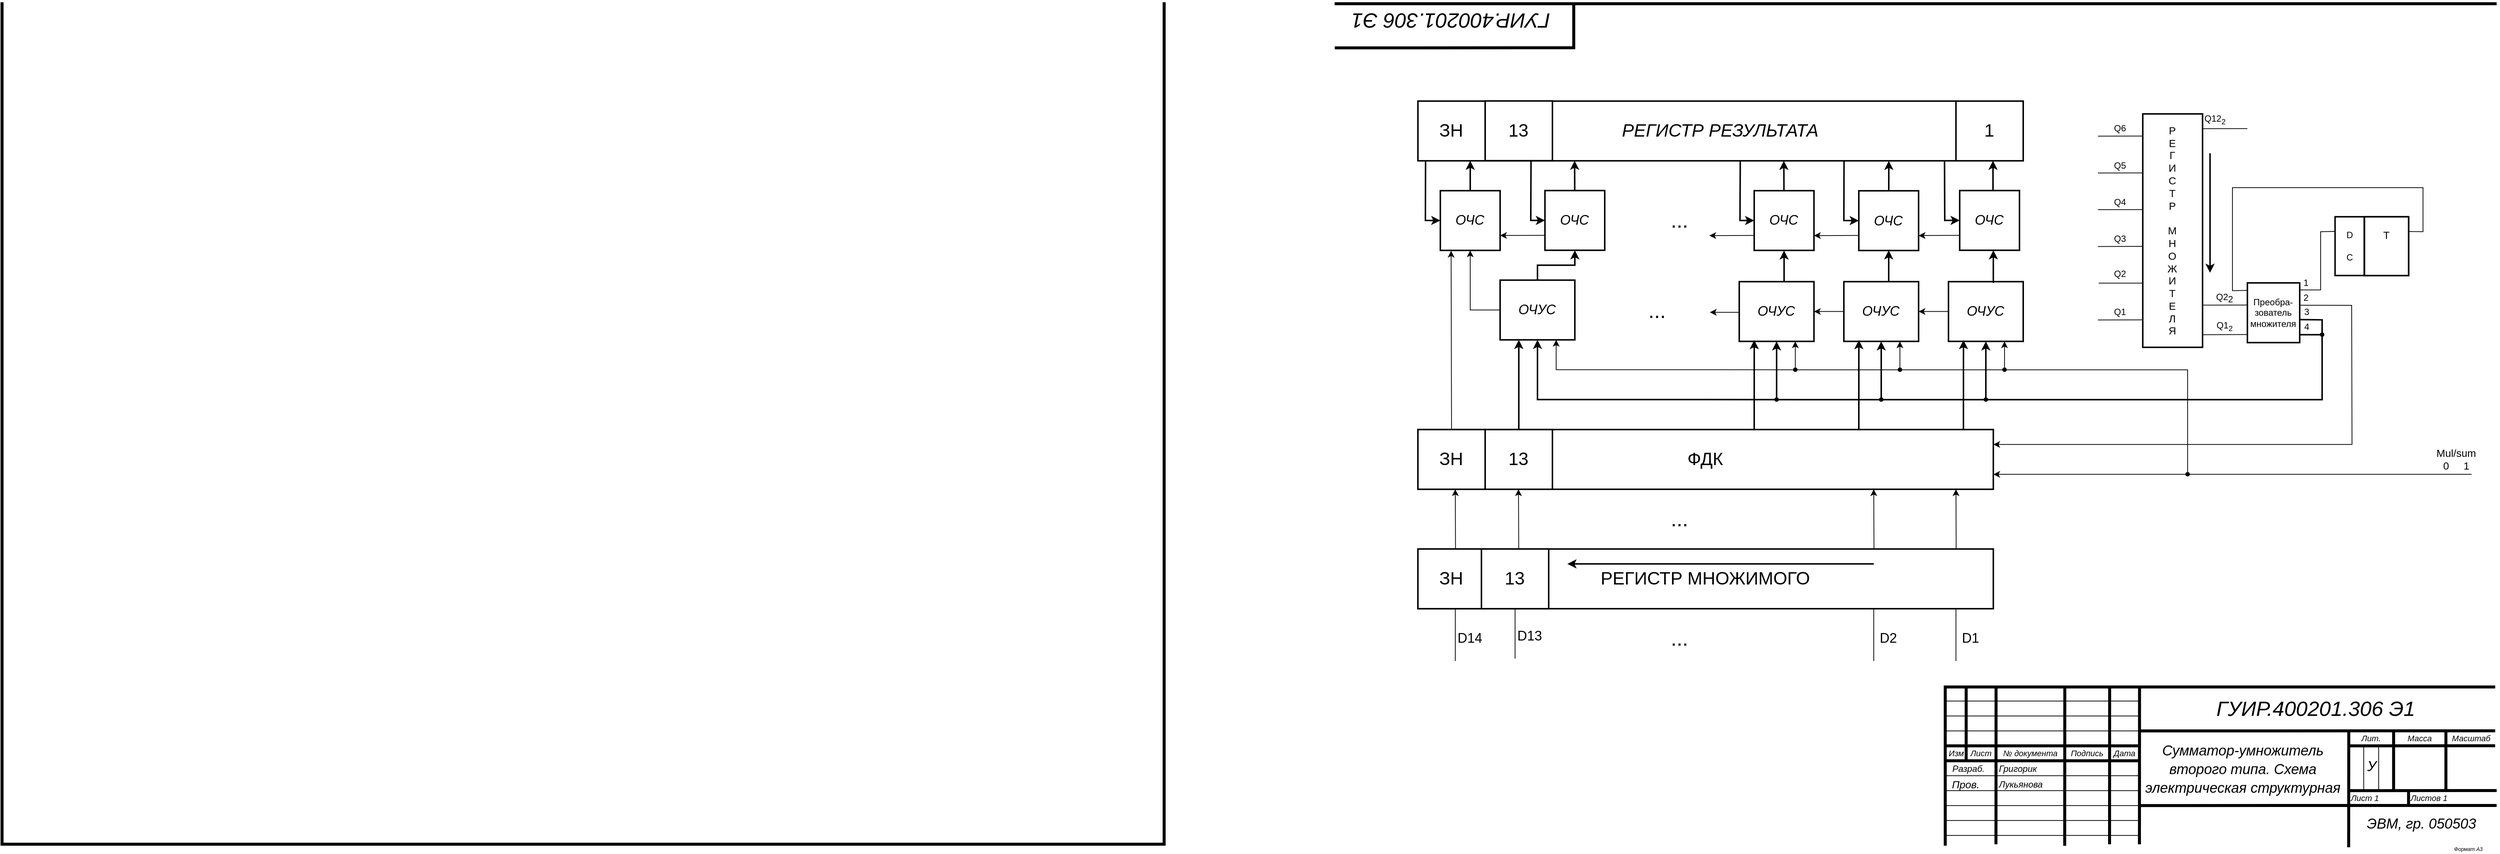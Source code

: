 <mxfile version="13.9.9" type="device"><diagram name="Страница-1" id="Страница-1"><mxGraphModel dx="6513" dy="-275" grid="1" gridSize="3.937" guides="0" tooltips="1" connect="0" arrows="0" fold="1" page="1" pageScale="1" pageWidth="1654" pageHeight="1169" background="#ffffff" math="0" shadow="0"><root><mxCell id="0"/><mxCell id="1" value="Блок-схема" parent="0"/><mxCell id="S27wa5t0uXc8BTcrn4Mr-153" style="vsdxID=139;fillColor=none;gradientColor=none;shape=stencil(UzV2Ls5ILEhVNTIoLinKz04tz0wpyVA1dlE1MsrMy0gtyiwBslSNXVWNndPyi1LTi/JL81Ig/IJEkEoQKze/DGRCBUSfAUiHkUElMs8NojAnMw+nQkMDPEphkmQpRlEKZCAcDvEzshy6J4FCkAAydgUA);strokeColor=#000000;strokeWidth=4;spacingTop=-1;spacingBottom=-1;spacingLeft=-1;spacingRight=-1;labelBackgroundColor=#FFFFFF;rounded=0;html=1;whiteSpace=wrap;" parent="1" vertex="1"><mxGeometry x="-3358.26" y="1188.97" width="1555.12" height="1127.95" as="geometry"/></mxCell><mxCell id="amV-GaeawEt50DCX6Tpd-55" value="&lt;font style=&quot;font-size: 24px&quot;&gt;&lt;i&gt;РЕГИСТР РЕЗУЛЬТАТА&lt;/i&gt;&lt;/font&gt;" style="shape=process;whiteSpace=wrap;html=1;backgroundOutline=1;size=0.111;strokeWidth=2;" parent="1" vertex="1"><mxGeometry x="-1463.54" y="1321.42" width="810" height="80" as="geometry"/></mxCell><mxCell id="amV-GaeawEt50DCX6Tpd-56" value="&lt;font style=&quot;font-size: 24px&quot;&gt;1&lt;/font&gt;" style="text;html=1;strokeColor=none;fillColor=none;align=center;verticalAlign=middle;whiteSpace=wrap;rounded=0;strokeWidth=2;" parent="1" vertex="1"><mxGeometry x="-743.54" y="1351.42" width="90" height="20" as="geometry"/></mxCell><mxCell id="amV-GaeawEt50DCX6Tpd-57" value="&lt;font style=&quot;font-size: 18px&quot;&gt;&lt;i&gt;ОЧС&lt;/i&gt;&lt;/font&gt;" style="rounded=0;whiteSpace=wrap;html=1;strokeWidth=2;" parent="1" vertex="1"><mxGeometry x="-738.54" y="1441.26" width="80" height="80" as="geometry"/></mxCell><mxCell id="amV-GaeawEt50DCX6Tpd-58" value="" style="endArrow=classic;html=1;entryX=0;entryY=0.5;entryDx=0;entryDy=0;jumpSize=0;jumpStyle=sharp;rounded=0;exitX=0.87;exitY=0.998;exitDx=0;exitDy=0;exitPerimeter=0;strokeWidth=2;" parent="1" source="amV-GaeawEt50DCX6Tpd-55" target="amV-GaeawEt50DCX6Tpd-57" edge="1"><mxGeometry width="50" height="50" relative="1" as="geometry"><mxPoint x="-758.54" y="1406.26" as="sourcePoint"/><mxPoint x="-752.54" y="1481.42" as="targetPoint"/><Array as="points"><mxPoint x="-758.54" y="1481.26"/></Array></mxGeometry></mxCell><mxCell id="amV-GaeawEt50DCX6Tpd-59" value="" style="endArrow=classic;html=1;exitX=0;exitY=0.75;exitDx=0;exitDy=0;entryX=1;entryY=0.75;entryDx=0;entryDy=0;" parent="1" source="amV-GaeawEt50DCX6Tpd-57" target="amV-GaeawEt50DCX6Tpd-60" edge="1"><mxGeometry width="50" height="50" relative="1" as="geometry"><mxPoint x="-783.54" y="1541.42" as="sourcePoint"/><mxPoint x="-773.54" y="1501.42" as="targetPoint"/></mxGeometry></mxCell><mxCell id="amV-GaeawEt50DCX6Tpd-60" value="&lt;font style=&quot;font-size: 18px&quot;&gt;&lt;i&gt;ОЧС&lt;/i&gt;&lt;/font&gt;" style="rounded=0;whiteSpace=wrap;html=1;strokeWidth=2;" parent="1" vertex="1"><mxGeometry x="-873.54" y="1441.58" width="80" height="80" as="geometry"/></mxCell><mxCell id="amV-GaeawEt50DCX6Tpd-61" value="" style="endArrow=classic;html=1;entryX=0.778;entryY=1;entryDx=0;entryDy=0;entryPerimeter=0;strokeWidth=2;" parent="1" source="amV-GaeawEt50DCX6Tpd-60" target="amV-GaeawEt50DCX6Tpd-55" edge="1"><mxGeometry width="50" height="50" relative="1" as="geometry"><mxPoint x="-833.54" y="1461.42" as="sourcePoint"/><mxPoint x="-813.86" y="1401.42" as="targetPoint"/></mxGeometry></mxCell><mxCell id="amV-GaeawEt50DCX6Tpd-62" value="&lt;span style=&quot;font-size: 18px&quot;&gt;&lt;i&gt;ОЧУС&lt;/i&gt;&lt;/span&gt;" style="rounded=0;whiteSpace=wrap;html=1;strokeWidth=2;" parent="1" vertex="1"><mxGeometry x="-753.54" y="1563.3" width="100" height="80" as="geometry"/></mxCell><mxCell id="amV-GaeawEt50DCX6Tpd-63" value="" style="endArrow=classic;html=1;entryX=0;entryY=0.5;entryDx=0;entryDy=0;rounded=0;exitX=0.704;exitY=1;exitDx=0;exitDy=0;exitPerimeter=0;strokeWidth=2;" parent="1" source="amV-GaeawEt50DCX6Tpd-55" target="amV-GaeawEt50DCX6Tpd-60" edge="1"><mxGeometry width="50" height="50" relative="1" as="geometry"><mxPoint x="-893.54" y="1421.42" as="sourcePoint"/><mxPoint x="-883.54" y="1461.42" as="targetPoint"/><Array as="points"><mxPoint x="-893.54" y="1481.42"/></Array></mxGeometry></mxCell><mxCell id="amV-GaeawEt50DCX6Tpd-64" value="" style="endArrow=classic;html=1;exitX=0;exitY=0.75;exitDx=0;exitDy=0;entryX=1;entryY=0.75;entryDx=0;entryDy=0;" parent="1" edge="1"><mxGeometry width="50" height="50" relative="1" as="geometry"><mxPoint x="-873.54" y="1501.42" as="sourcePoint"/><mxPoint x="-933.54" y="1501.58" as="targetPoint"/></mxGeometry></mxCell><mxCell id="amV-GaeawEt50DCX6Tpd-65" value="&lt;font style=&quot;font-size: 18px&quot;&gt;&lt;i&gt;ОЧС&lt;/i&gt;&lt;/font&gt;" style="rounded=0;whiteSpace=wrap;html=1;strokeWidth=2;" parent="1" vertex="1"><mxGeometry x="-1013.54" y="1441.42" width="80" height="80" as="geometry"/></mxCell><mxCell id="amV-GaeawEt50DCX6Tpd-66" value="" style="endArrow=classic;html=1;entryX=0;entryY=0.5;entryDx=0;entryDy=0;jumpSize=0;jumpStyle=sharp;rounded=0;exitX=0.863;exitY=1;exitDx=0;exitDy=0;exitPerimeter=0;strokeWidth=2;" parent="1" target="amV-GaeawEt50DCX6Tpd-65" edge="1"><mxGeometry width="50" height="50" relative="1" as="geometry"><mxPoint x="-1032.18" y="1401.42" as="sourcePoint"/><mxPoint x="-1032.54" y="1481.42" as="targetPoint"/><Array as="points"><mxPoint x="-1032.54" y="1481.42"/></Array></mxGeometry></mxCell><mxCell id="amV-GaeawEt50DCX6Tpd-67" value="" style="endArrow=classic;html=1;exitX=0;exitY=0.75;exitDx=0;exitDy=0;entryX=1;entryY=0.75;entryDx=0;entryDy=0;" parent="1" source="amV-GaeawEt50DCX6Tpd-65" edge="1"><mxGeometry width="50" height="50" relative="1" as="geometry"><mxPoint x="-1063.54" y="1541.42" as="sourcePoint"/><mxPoint x="-1073.54" y="1501.58" as="targetPoint"/></mxGeometry></mxCell><mxCell id="amV-GaeawEt50DCX6Tpd-68" value="" style="endArrow=classic;html=1;entryX=0.944;entryY=1;entryDx=0;entryDy=0;entryPerimeter=0;strokeWidth=2;" parent="1" source="amV-GaeawEt50DCX6Tpd-65" edge="1"><mxGeometry width="50" height="50" relative="1" as="geometry"><mxPoint x="-993.54" y="1461.42" as="sourcePoint"/><mxPoint x="-973.86" y="1401.42" as="targetPoint"/></mxGeometry></mxCell><mxCell id="amV-GaeawEt50DCX6Tpd-73" value="&lt;font style=&quot;font-size: 18px&quot;&gt;&lt;i&gt;ОЧС&lt;/i&gt;&lt;/font&gt;" style="rounded=0;whiteSpace=wrap;html=1;strokeWidth=2;" parent="1" vertex="1"><mxGeometry x="-1293.54" y="1441.26" width="80" height="80" as="geometry"/></mxCell><mxCell id="amV-GaeawEt50DCX6Tpd-74" value="" style="endArrow=classic;html=1;entryX=0;entryY=0.5;entryDx=0;entryDy=0;jumpSize=0;jumpStyle=sharp;rounded=0;exitX=0.863;exitY=1;exitDx=0;exitDy=0;exitPerimeter=0;strokeWidth=2;" parent="1" target="amV-GaeawEt50DCX6Tpd-73" edge="1"><mxGeometry width="50" height="50" relative="1" as="geometry"><mxPoint x="-1312.18" y="1401.26" as="sourcePoint"/><mxPoint x="-1312.54" y="1481.26" as="targetPoint"/><Array as="points"><mxPoint x="-1312.54" y="1481.26"/></Array></mxGeometry></mxCell><mxCell id="amV-GaeawEt50DCX6Tpd-75" value="" style="endArrow=classic;html=1;exitX=0;exitY=0.75;exitDx=0;exitDy=0;entryX=1;entryY=0.75;entryDx=0;entryDy=0;" parent="1" source="amV-GaeawEt50DCX6Tpd-73" target="amV-GaeawEt50DCX6Tpd-77" edge="1"><mxGeometry width="50" height="50" relative="1" as="geometry"><mxPoint x="-1343.54" y="1541.26" as="sourcePoint"/><mxPoint x="-1333.54" y="1501.26" as="targetPoint"/></mxGeometry></mxCell><mxCell id="amV-GaeawEt50DCX6Tpd-76" value="" style="endArrow=classic;html=1;entryX=0.944;entryY=1;entryDx=0;entryDy=0;entryPerimeter=0;strokeWidth=2;" parent="1" source="amV-GaeawEt50DCX6Tpd-73" edge="1"><mxGeometry width="50" height="50" relative="1" as="geometry"><mxPoint x="-1273.54" y="1461.26" as="sourcePoint"/><mxPoint x="-1253.86" y="1401.26" as="targetPoint"/></mxGeometry></mxCell><mxCell id="amV-GaeawEt50DCX6Tpd-77" value="&lt;font style=&quot;font-size: 18px&quot;&gt;&lt;i&gt;ОЧС&lt;/i&gt;&lt;/font&gt;" style="rounded=0;whiteSpace=wrap;html=1;strokeWidth=2;" parent="1" vertex="1"><mxGeometry x="-1433.54" y="1441.42" width="80" height="80" as="geometry"/></mxCell><mxCell id="amV-GaeawEt50DCX6Tpd-78" value="" style="endArrow=classic;html=1;entryX=0.75;entryY=1;entryDx=0;entryDy=0;strokeWidth=2;" parent="1" source="amV-GaeawEt50DCX6Tpd-77" edge="1"><mxGeometry width="50" height="50" relative="1" as="geometry"><mxPoint x="-1393.54" y="1461.26" as="sourcePoint"/><mxPoint x="-1393.54" y="1401.26" as="targetPoint"/></mxGeometry></mxCell><mxCell id="amV-GaeawEt50DCX6Tpd-79" value="" style="endArrow=classic;html=1;entryX=0;entryY=0.5;entryDx=0;entryDy=0;exitX=0.667;exitY=1;exitDx=0;exitDy=0;exitPerimeter=0;rounded=0;strokeWidth=2;" parent="1" target="amV-GaeawEt50DCX6Tpd-77" edge="1"><mxGeometry width="50" height="50" relative="1" as="geometry"><mxPoint x="-1453.3" y="1401.26" as="sourcePoint"/><mxPoint x="-1443.54" y="1461.26" as="targetPoint"/><Array as="points"><mxPoint x="-1453.54" y="1481.26"/></Array></mxGeometry></mxCell><mxCell id="amV-GaeawEt50DCX6Tpd-80" value="" style="endArrow=classic;html=1;exitX=0;exitY=0.5;exitDx=0;exitDy=0;entryX=1;entryY=0.5;entryDx=0;entryDy=0;" parent="1" source="amV-GaeawEt50DCX6Tpd-62" target="amV-GaeawEt50DCX6Tpd-81" edge="1"><mxGeometry width="50" height="50" relative="1" as="geometry"><mxPoint x="-763.54" y="1721.42" as="sourcePoint"/><mxPoint x="-793.54" y="1601.26" as="targetPoint"/></mxGeometry></mxCell><mxCell id="amV-GaeawEt50DCX6Tpd-81" value="&lt;span style=&quot;font-size: 18px&quot;&gt;&lt;i&gt;ОЧУС&lt;/i&gt;&lt;/span&gt;" style="rounded=0;whiteSpace=wrap;html=1;strokeWidth=2;" parent="1" vertex="1"><mxGeometry x="-893.54" y="1563.3" width="100" height="80" as="geometry"/></mxCell><mxCell id="amV-GaeawEt50DCX6Tpd-82" value="" style="endArrow=classic;html=1;entryX=0.5;entryY=1;entryDx=0;entryDy=0;exitX=0.6;exitY=0;exitDx=0;exitDy=0;exitPerimeter=0;strokeWidth=2;" parent="1" source="amV-GaeawEt50DCX6Tpd-81" edge="1"><mxGeometry width="50" height="50" relative="1" as="geometry"><mxPoint x="-833.54" y="1551.26" as="sourcePoint"/><mxPoint x="-833.54" y="1521.26" as="targetPoint"/></mxGeometry></mxCell><mxCell id="amV-GaeawEt50DCX6Tpd-83" value="" style="endArrow=classic;html=1;exitX=0;exitY=0.5;exitDx=0;exitDy=0;entryX=1;entryY=0.5;entryDx=0;entryDy=0;" parent="1" source="amV-GaeawEt50DCX6Tpd-81" target="amV-GaeawEt50DCX6Tpd-84" edge="1"><mxGeometry width="50" height="50" relative="1" as="geometry"><mxPoint x="-903.54" y="1721.42" as="sourcePoint"/><mxPoint x="-933.54" y="1601.26" as="targetPoint"/></mxGeometry></mxCell><mxCell id="amV-GaeawEt50DCX6Tpd-84" value="&lt;span style=&quot;font-size: 18px&quot;&gt;&lt;i&gt;ОЧУС&lt;/i&gt;&lt;/span&gt;" style="rounded=0;whiteSpace=wrap;html=1;strokeWidth=2;" parent="1" vertex="1"><mxGeometry x="-1033.54" y="1563.3" width="100" height="80" as="geometry"/></mxCell><mxCell id="amV-GaeawEt50DCX6Tpd-85" value="" style="endArrow=classic;html=1;entryX=0.5;entryY=1;entryDx=0;entryDy=0;exitX=0.6;exitY=0;exitDx=0;exitDy=0;exitPerimeter=0;strokeWidth=2;" parent="1" source="amV-GaeawEt50DCX6Tpd-84" edge="1"><mxGeometry width="50" height="50" relative="1" as="geometry"><mxPoint x="-973.54" y="1551.58" as="sourcePoint"/><mxPoint x="-973.54" y="1521.58" as="targetPoint"/></mxGeometry></mxCell><mxCell id="amV-GaeawEt50DCX6Tpd-87" value="&lt;span style=&quot;font-size: 18px&quot;&gt;&lt;i&gt;ОЧУС&lt;/i&gt;&lt;/span&gt;" style="rounded=0;whiteSpace=wrap;html=1;strokeWidth=2;" parent="1" vertex="1"><mxGeometry x="-1353.54" y="1561.26" width="100" height="80" as="geometry"/></mxCell><mxCell id="amV-GaeawEt50DCX6Tpd-88" value="" style="endArrow=classic;html=1;exitX=0.5;exitY=0;exitDx=0;exitDy=0;strokeWidth=2;rounded=0;" parent="1" source="amV-GaeawEt50DCX6Tpd-87" edge="1"><mxGeometry width="50" height="50" relative="1" as="geometry"><mxPoint x="-1113.54" y="1551.58" as="sourcePoint"/><mxPoint x="-1253.54" y="1521.26" as="targetPoint"/><Array as="points"><mxPoint x="-1303.54" y="1541.26"/><mxPoint x="-1253.54" y="1541.26"/></Array></mxGeometry></mxCell><mxCell id="amV-GaeawEt50DCX6Tpd-89" value="" style="endArrow=classic;html=1;rounded=0;exitX=0;exitY=0.5;exitDx=0;exitDy=0;entryX=0.5;entryY=1;entryDx=0;entryDy=0;" parent="1" source="amV-GaeawEt50DCX6Tpd-87" target="amV-GaeawEt50DCX6Tpd-77" edge="1"><mxGeometry width="50" height="50" relative="1" as="geometry"><mxPoint x="-1193.54" y="1601.26" as="sourcePoint"/><mxPoint x="-1253.54" y="1521.42" as="targetPoint"/><Array as="points"><mxPoint x="-1393.54" y="1601.26"/></Array></mxGeometry></mxCell><mxCell id="amV-GaeawEt50DCX6Tpd-90" value="&lt;font style=&quot;font-size: 14px&quot;&gt;&lt;font style=&quot;font-size: 14px&quot;&gt;&lt;br&gt;Р&lt;br&gt;Е&lt;br&gt;Г&lt;br&gt;И&lt;br&gt;С&lt;br&gt;Т&lt;br&gt;Р&lt;br&gt;&lt;br&gt;М&lt;br&gt;Н&lt;br&gt;О&lt;br&gt;Ж&lt;br&gt;И&lt;br&gt;Т&lt;br&gt;Е&lt;br&gt;Л&lt;br&gt;Я&lt;br&gt;&lt;/font&gt;&lt;br&gt;&lt;/font&gt;" style="rounded=0;whiteSpace=wrap;html=1;align=center;strokeWidth=2;" parent="1" vertex="1"><mxGeometry x="-493.54" y="1338.58" width="80" height="312.68" as="geometry"/></mxCell><mxCell id="amV-GaeawEt50DCX6Tpd-93" value="Q2" style="text;html=1;strokeColor=none;fillColor=none;align=center;verticalAlign=middle;whiteSpace=wrap;rounded=0;" parent="1" vertex="1"><mxGeometry x="-543.54" y="1543.3" width="40" height="20" as="geometry"/></mxCell><mxCell id="amV-GaeawEt50DCX6Tpd-95" value="" style="endArrow=none;html=1;entryX=0;entryY=0.875;entryDx=0;entryDy=0;entryPerimeter=0;" parent="1" edge="1"><mxGeometry width="50" height="50" relative="1" as="geometry"><mxPoint x="-413.54" y="1594.8" as="sourcePoint"/><mxPoint x="-353.54" y="1594.64" as="targetPoint"/></mxGeometry></mxCell><mxCell id="amV-GaeawEt50DCX6Tpd-96" value="" style="endArrow=none;html=1;entryX=0;entryY=0.875;entryDx=0;entryDy=0;entryPerimeter=0;" parent="1" edge="1"><mxGeometry width="50" height="50" relative="1" as="geometry"><mxPoint x="-413.54" y="1634.32" as="sourcePoint"/><mxPoint x="-353.54" y="1634.16" as="targetPoint"/></mxGeometry></mxCell><mxCell id="amV-GaeawEt50DCX6Tpd-97" value="&lt;p class=&quot;MsoNormal&quot;&gt;&lt;span style=&quot;font-size: 9pt ; line-height: 107% ; font-family: &amp;#34;helvetica&amp;#34; , sans-serif&quot;&gt;Q2&lt;/span&gt;&lt;sub&gt;&lt;span lang=&quot;EN-US&quot; style=&quot;font-size: 9pt ; line-height: 107% ; font-family: &amp;#34;helvetica&amp;#34; , sans-serif&quot;&gt;2&lt;/span&gt;&lt;/sub&gt;&lt;span lang=&quot;EN-US&quot;&gt;&lt;/span&gt;&lt;/p&gt;" style="text;html=1;strokeColor=none;fillColor=none;align=center;verticalAlign=middle;whiteSpace=wrap;rounded=0;" parent="1" vertex="1"><mxGeometry x="-403.54" y="1574.8" width="40" height="20" as="geometry"/></mxCell><mxCell id="amV-GaeawEt50DCX6Tpd-98" value="&lt;p class=&quot;MsoNormal&quot;&gt;&lt;span style=&quot;font-size: 9pt ; line-height: 107% ; font-family: &amp;#34;helvetica&amp;#34; , sans-serif&quot;&gt;Q&lt;/span&gt;&lt;span lang=&quot;EN-US&quot; style=&quot;font-size: 9pt ; line-height: 107% ; font-family: &amp;#34;helvetica&amp;#34; , sans-serif&quot;&gt;1&lt;sub&gt;2&lt;/sub&gt;&lt;/span&gt;&lt;span lang=&quot;EN-US&quot;&gt;&lt;/span&gt;&lt;/p&gt;" style="text;html=1;strokeColor=none;fillColor=none;align=center;verticalAlign=middle;whiteSpace=wrap;rounded=0;" parent="1" vertex="1"><mxGeometry x="-403.54" y="1614.16" width="40" height="20" as="geometry"/></mxCell><mxCell id="amV-GaeawEt50DCX6Tpd-99" value="" style="endArrow=classic;html=1;strokeWidth=2;" parent="1" edge="1"><mxGeometry width="50" height="50" relative="1" as="geometry"><mxPoint x="-403.54" y="1391.41" as="sourcePoint"/><mxPoint x="-403.54" y="1551.41" as="targetPoint"/></mxGeometry></mxCell><mxCell id="amV-GaeawEt50DCX6Tpd-102" value="Преобра-&lt;br&gt;зователь&lt;br&gt;множителя" style="rounded=0;whiteSpace=wrap;html=1;strokeWidth=2;" parent="1" vertex="1"><mxGeometry x="-353.54" y="1564.95" width="70" height="80" as="geometry"/></mxCell><mxCell id="amV-GaeawEt50DCX6Tpd-103" value="" style="shape=process;whiteSpace=wrap;html=1;backgroundOutline=1;size=0.4;strokeWidth=2;" parent="1" vertex="1"><mxGeometry x="-236.22" y="1476.37" width="98.42" height="78.74" as="geometry"/></mxCell><mxCell id="amV-GaeawEt50DCX6Tpd-104" value="D" style="text;html=1;strokeColor=none;fillColor=none;align=center;verticalAlign=middle;whiteSpace=wrap;rounded=0;strokeWidth=2;" parent="1" vertex="1"><mxGeometry x="-236.22" y="1491.1" width="39.37" height="20" as="geometry"/></mxCell><mxCell id="amV-GaeawEt50DCX6Tpd-105" value="C" style="text;html=1;strokeColor=none;fillColor=none;align=center;verticalAlign=middle;whiteSpace=wrap;rounded=0;strokeWidth=2;" parent="1" vertex="1"><mxGeometry x="-236.22" y="1520.78" width="39.37" height="19.84" as="geometry"/></mxCell><mxCell id="amV-GaeawEt50DCX6Tpd-107" value="" style="endArrow=none;html=1;shadow=0;strokeColor=#000000;rounded=0;entryX=0;entryY=0.25;entryDx=0;entryDy=0;exitX=0.077;exitY=0.966;exitDx=0;exitDy=0;exitPerimeter=0;" parent="1" source="amV-GaeawEt50DCX6Tpd-109" target="amV-GaeawEt50DCX6Tpd-103" edge="1"><mxGeometry width="50" height="50" relative="1" as="geometry"><mxPoint x="-273.54" y="1574.41" as="sourcePoint"/><mxPoint x="-253.54" y="1471.57" as="targetPoint"/><Array as="points"><mxPoint x="-255.54" y="1574.41"/><mxPoint x="-255.54" y="1496.41"/></Array></mxGeometry></mxCell><mxCell id="amV-GaeawEt50DCX6Tpd-108" value="" style="endArrow=none;html=1;shadow=0;strokeColor=#000000;rounded=0;strokeWidth=2;" parent="1" edge="1"><mxGeometry width="50" height="50" relative="1" as="geometry"><mxPoint x="-283.54" y="1614.17" as="sourcePoint"/><mxPoint x="-253.54" y="1634.43" as="targetPoint"/><Array as="points"><mxPoint x="-253.54" y="1614.43"/></Array></mxGeometry></mxCell><mxCell id="amV-GaeawEt50DCX6Tpd-109" value="1" style="text;html=1;strokeColor=none;fillColor=none;align=center;verticalAlign=middle;whiteSpace=wrap;rounded=0;" parent="1" vertex="1"><mxGeometry x="-285.43" y="1555.11" width="20" height="20" as="geometry"/></mxCell><mxCell id="amV-GaeawEt50DCX6Tpd-110" value="2" style="text;html=1;strokeColor=none;fillColor=none;align=center;verticalAlign=middle;whiteSpace=wrap;rounded=0;" parent="1" vertex="1"><mxGeometry x="-285.43" y="1574.79" width="20" height="20" as="geometry"/></mxCell><mxCell id="amV-GaeawEt50DCX6Tpd-111" value="3" style="text;html=1;strokeColor=none;fillColor=none;align=center;verticalAlign=middle;whiteSpace=wrap;rounded=0;" parent="1" vertex="1"><mxGeometry x="-283.54" y="1594.48" width="20" height="20" as="geometry"/></mxCell><mxCell id="amV-GaeawEt50DCX6Tpd-112" value="4" style="text;html=1;strokeColor=none;fillColor=none;align=center;verticalAlign=middle;whiteSpace=wrap;rounded=0;" parent="1" vertex="1"><mxGeometry x="-283.54" y="1614.43" width="20" height="20" as="geometry"/></mxCell><mxCell id="amV-GaeawEt50DCX6Tpd-113" value="" style="endArrow=none;html=1;shadow=0;strokeColor=#000000;" parent="1" edge="1"><mxGeometry width="50" height="50" relative="1" as="geometry"><mxPoint x="-233.54" y="1621.57" as="sourcePoint"/><mxPoint x="-233.54" y="1621.57" as="targetPoint"/></mxGeometry></mxCell><mxCell id="amV-GaeawEt50DCX6Tpd-114" value="" style="endArrow=none;html=1;shadow=0;strokeColor=#000000;rounded=0;entryX=0;entryY=0.125;entryDx=0;entryDy=0;entryPerimeter=0;exitX=1;exitY=0.25;exitDx=0;exitDy=0;" parent="1" source="amV-GaeawEt50DCX6Tpd-106" target="amV-GaeawEt50DCX6Tpd-102" edge="1"><mxGeometry width="50" height="50" relative="1" as="geometry"><mxPoint x="-98.54" y="1471.41" as="sourcePoint"/><mxPoint x="-373.54" y="1561.57" as="targetPoint"/><Array as="points"><mxPoint x="-118.54" y="1496.41"/><mxPoint x="-118.54" y="1437.41"/><mxPoint x="-373.54" y="1437.41"/><mxPoint x="-373.54" y="1575.41"/></Array></mxGeometry></mxCell><mxCell id="amV-GaeawEt50DCX6Tpd-115" value="" style="endArrow=none;html=1;shadow=0;strokeColor=#000000;exitX=0;exitY=1;exitDx=0;exitDy=0;strokeWidth=2;" parent="1" source="amV-GaeawEt50DCX6Tpd-112" edge="1"><mxGeometry width="50" height="50" relative="1" as="geometry"><mxPoint x="-283.54" y="1684.43" as="sourcePoint"/><mxPoint x="-253.54" y="1634.43" as="targetPoint"/><Array as="points"/></mxGeometry></mxCell><mxCell id="amV-GaeawEt50DCX6Tpd-116" value="" style="endArrow=classic;html=1;shadow=0;strokeColor=#000000;rounded=0;entryX=0.5;entryY=1;entryDx=0;entryDy=0;strokeWidth=2;" parent="1" target="amV-GaeawEt50DCX6Tpd-87" edge="1"><mxGeometry width="50" height="50" relative="1" as="geometry"><mxPoint x="-253.54" y="1624.26" as="sourcePoint"/><mxPoint x="-1103.54" y="1661.42" as="targetPoint"/><Array as="points"><mxPoint x="-253.54" y="1721.42"/><mxPoint x="-1303.54" y="1721.26"/></Array></mxGeometry></mxCell><mxCell id="amV-GaeawEt50DCX6Tpd-117" value="&lt;font style=&quot;font-size: 24px&quot;&gt;ФДК&lt;/font&gt;" style="rounded=0;whiteSpace=wrap;html=1;strokeWidth=2;" parent="1" vertex="1"><mxGeometry x="-1463.54" y="1761.42" width="770" height="80" as="geometry"/></mxCell><mxCell id="amV-GaeawEt50DCX6Tpd-118" value="" style="rounded=0;whiteSpace=wrap;html=1;strokeWidth=2;" parent="1" vertex="1"><mxGeometry x="-1463.54" y="1761.42" width="90" height="80" as="geometry"/></mxCell><mxCell id="amV-GaeawEt50DCX6Tpd-119" value="&lt;font style=&quot;font-size: 24px&quot;&gt;ЗН&lt;/font&gt;" style="text;html=1;strokeColor=none;fillColor=none;align=center;verticalAlign=middle;whiteSpace=wrap;rounded=0;strokeWidth=2;" parent="1" vertex="1"><mxGeometry x="-1463.54" y="1791.42" width="90" height="20" as="geometry"/></mxCell><mxCell id="amV-GaeawEt50DCX6Tpd-120" value="&lt;font style=&quot;font-size: 24px&quot;&gt;РЕГИСТР МНОЖИМОГО&lt;/font&gt;" style="rounded=0;whiteSpace=wrap;html=1;strokeWidth=2;" parent="1" vertex="1"><mxGeometry x="-1463.54" y="1921.42" width="770" height="80" as="geometry"/></mxCell><mxCell id="amV-GaeawEt50DCX6Tpd-121" value="" style="rounded=0;whiteSpace=wrap;html=1;strokeWidth=2;" parent="1" vertex="1"><mxGeometry x="-1463.54" y="1921.42" width="90" height="80" as="geometry"/></mxCell><mxCell id="amV-GaeawEt50DCX6Tpd-122" value="&lt;font style=&quot;font-size: 24px&quot;&gt;ЗН&lt;/font&gt;" style="text;html=1;strokeColor=none;fillColor=none;align=center;verticalAlign=middle;whiteSpace=wrap;rounded=0;strokeWidth=2;" parent="1" vertex="1"><mxGeometry x="-1463.54" y="1951.42" width="90" height="20" as="geometry"/></mxCell><mxCell id="amV-GaeawEt50DCX6Tpd-126" value="" style="endArrow=classic;html=1;shadow=0;strokeColor=#000000;exitX=0.951;exitY=0;exitDx=0;exitDy=0;exitPerimeter=0;" parent="1" edge="1"><mxGeometry width="50" height="50" relative="1" as="geometry"><mxPoint x="-1328.65" y="1921.42" as="sourcePoint"/><mxPoint x="-1328.96" y="1841.42" as="targetPoint"/></mxGeometry></mxCell><mxCell id="amV-GaeawEt50DCX6Tpd-127" value="" style="endArrow=classic;html=1;shadow=0;strokeColor=#000000;exitX=0.951;exitY=0;exitDx=0;exitDy=0;exitPerimeter=0;" parent="1" edge="1"><mxGeometry width="50" height="50" relative="1" as="geometry"><mxPoint x="-1413.23" y="1921.42" as="sourcePoint"/><mxPoint x="-1413.54" y="1841.42" as="targetPoint"/></mxGeometry></mxCell><mxCell id="amV-GaeawEt50DCX6Tpd-128" value="" style="endArrow=classic;html=1;shadow=0;strokeColor=#000000;exitX=0.951;exitY=0;exitDx=0;exitDy=0;exitPerimeter=0;" parent="1" edge="1"><mxGeometry width="50" height="50" relative="1" as="geometry"><mxPoint x="-853.23" y="1921.42" as="sourcePoint"/><mxPoint x="-853.54" y="1841.42" as="targetPoint"/></mxGeometry></mxCell><mxCell id="amV-GaeawEt50DCX6Tpd-129" value="" style="endArrow=classic;html=1;shadow=0;strokeColor=#000000;strokeWidth=2;" parent="1" edge="1"><mxGeometry width="50" height="50" relative="1" as="geometry"><mxPoint x="-853.54" y="1941.42" as="sourcePoint"/><mxPoint x="-1263.54" y="1941.42" as="targetPoint"/></mxGeometry></mxCell><mxCell id="amV-GaeawEt50DCX6Tpd-130" value="" style="endArrow=none;html=1;shadow=0;strokeColor=#000000;" parent="1" edge="1"><mxGeometry width="50" height="50" relative="1" as="geometry"><mxPoint x="-853.54" y="2071.42" as="sourcePoint"/><mxPoint x="-853.54" y="2001.42" as="targetPoint"/></mxGeometry></mxCell><mxCell id="amV-GaeawEt50DCX6Tpd-134" value="" style="endArrow=none;html=1;shadow=0;strokeColor=#000000;" parent="1" edge="1"><mxGeometry width="50" height="50" relative="1" as="geometry"><mxPoint x="-1333.54" y="2068.26" as="sourcePoint"/><mxPoint x="-1333.54" y="1998.26" as="targetPoint"/></mxGeometry></mxCell><mxCell id="amV-GaeawEt50DCX6Tpd-135" value="" style="endArrow=none;html=1;shadow=0;strokeColor=#000000;" parent="1" edge="1"><mxGeometry width="50" height="50" relative="1" as="geometry"><mxPoint x="-1413.54" y="2071.42" as="sourcePoint"/><mxPoint x="-1413.54" y="2001.42" as="targetPoint"/></mxGeometry></mxCell><mxCell id="amV-GaeawEt50DCX6Tpd-136" value="&lt;font style=&quot;font-size: 18px&quot;&gt;D2&lt;/font&gt;" style="text;html=1;strokeColor=none;fillColor=none;align=center;verticalAlign=middle;whiteSpace=wrap;rounded=0;" parent="1" vertex="1"><mxGeometry x="-853.54" y="2031.42" width="40" height="20" as="geometry"/></mxCell><mxCell id="amV-GaeawEt50DCX6Tpd-140" value="&lt;font style=&quot;font-size: 18px&quot;&gt;D13&lt;/font&gt;" style="text;html=1;strokeColor=none;fillColor=none;align=center;verticalAlign=middle;whiteSpace=wrap;rounded=0;" parent="1" vertex="1"><mxGeometry x="-1333.54" y="2028.26" width="40" height="20" as="geometry"/></mxCell><mxCell id="amV-GaeawEt50DCX6Tpd-141" value="&lt;font style=&quot;font-size: 18px&quot;&gt;D14&lt;/font&gt;" style="text;html=1;strokeColor=none;fillColor=none;align=center;verticalAlign=middle;whiteSpace=wrap;rounded=0;" parent="1" vertex="1"><mxGeometry x="-1413.54" y="2031.42" width="40" height="20" as="geometry"/></mxCell><mxCell id="amV-GaeawEt50DCX6Tpd-142" value="" style="endArrow=none;html=1;shadow=0;strokeColor=#000000;" parent="1" edge="1"><mxGeometry width="50" height="50" relative="1" as="geometry"><mxPoint x="-743.54" y="2071.42" as="sourcePoint"/><mxPoint x="-743.54" y="2001.42" as="targetPoint"/></mxGeometry></mxCell><mxCell id="amV-GaeawEt50DCX6Tpd-143" value="&lt;font style=&quot;font-size: 18px&quot;&gt;D1&lt;/font&gt;" style="text;html=1;strokeColor=none;fillColor=none;align=center;verticalAlign=middle;whiteSpace=wrap;rounded=0;" parent="1" vertex="1"><mxGeometry x="-743.54" y="2031.42" width="40" height="20" as="geometry"/></mxCell><mxCell id="amV-GaeawEt50DCX6Tpd-144" value="" style="endArrow=classic;html=1;shadow=0;strokeColor=#000000;exitX=0.951;exitY=0;exitDx=0;exitDy=0;exitPerimeter=0;jumpSize=12;strokeWidth=1;" parent="1" edge="1"><mxGeometry width="50" height="50" relative="1" as="geometry"><mxPoint x="-743.23" y="1921.42" as="sourcePoint"/><mxPoint x="-743.54" y="1841.42" as="targetPoint"/></mxGeometry></mxCell><mxCell id="amV-GaeawEt50DCX6Tpd-145" value="" style="endArrow=classic;html=1;shadow=0;strokeColor=#000000;exitX=0.5;exitY=0;exitDx=0;exitDy=0;entryX=0.18;entryY=1.007;entryDx=0;entryDy=0;entryPerimeter=0;" parent="1" source="amV-GaeawEt50DCX6Tpd-118" target="amV-GaeawEt50DCX6Tpd-77" edge="1"><mxGeometry width="50" height="50" relative="1" as="geometry"><mxPoint x="-1443.54" y="1761.42" as="sourcePoint"/><mxPoint x="-1418.54" y="1531.42" as="targetPoint"/></mxGeometry></mxCell><mxCell id="amV-GaeawEt50DCX6Tpd-146" value="" style="endArrow=classic;html=1;entryX=1;entryY=0.75;entryDx=0;entryDy=0;" parent="1" target="amV-GaeawEt50DCX6Tpd-117" edge="1"><mxGeometry width="50" height="50" relative="1" as="geometry"><mxPoint x="-53.54" y="1821.42" as="sourcePoint"/><mxPoint x="-283.54" y="1791.42" as="targetPoint"/></mxGeometry></mxCell><mxCell id="amV-GaeawEt50DCX6Tpd-147" value="&lt;font style=&quot;font-size: 14px&quot;&gt;Mul/sum&lt;br&gt;0&amp;nbsp; &amp;nbsp; &amp;nbsp;1&lt;/font&gt;" style="text;html=1;strokeColor=none;fillColor=none;align=center;verticalAlign=middle;whiteSpace=wrap;rounded=0;" parent="1" vertex="1"><mxGeometry x="-93.54" y="1791.42" width="40" height="20" as="geometry"/></mxCell><mxCell id="amV-GaeawEt50DCX6Tpd-148" value="" style="endArrow=classic;html=1;entryX=1;entryY=0.25;entryDx=0;entryDy=0;rounded=0;exitX=0.004;exitY=0.019;exitDx=0;exitDy=0;exitPerimeter=0;" parent="1" source="amV-GaeawEt50DCX6Tpd-111" target="amV-GaeawEt50DCX6Tpd-117" edge="1"><mxGeometry width="50" height="50" relative="1" as="geometry"><mxPoint x="-255.54" y="1604.26" as="sourcePoint"/><mxPoint x="-213.54" y="1801.42" as="targetPoint"/><Array as="points"><mxPoint x="-214" y="1595"/><mxPoint x="-213.54" y="1781.42"/></Array></mxGeometry></mxCell><mxCell id="amV-GaeawEt50DCX6Tpd-149" value="" style="endArrow=classic;html=1;entryX=0.25;entryY=1;entryDx=0;entryDy=0;exitX=0.5;exitY=0;exitDx=0;exitDy=0;strokeWidth=2;" parent="1" source="amV-GaeawEt50DCX6Tpd-173" target="amV-GaeawEt50DCX6Tpd-87" edge="1"><mxGeometry width="50" height="50" relative="1" as="geometry"><mxPoint x="-1148.54" y="1741.42" as="sourcePoint"/><mxPoint x="-1153.54" y="1671.42" as="targetPoint"/><Array as="points"/></mxGeometry></mxCell><mxCell id="amV-GaeawEt50DCX6Tpd-150" value="" style="endArrow=classic;html=1;entryX=0.25;entryY=1;entryDx=0;entryDy=0;exitX=0.409;exitY=0;exitDx=0;exitDy=0;exitPerimeter=0;strokeWidth=2;" parent="1" edge="1"><mxGeometry width="50" height="50" relative="1" as="geometry"><mxPoint x="-1013.54" y="1761.42" as="sourcePoint"/><mxPoint x="-1013.47" y="1641.58" as="targetPoint"/><Array as="points"/></mxGeometry></mxCell><mxCell id="amV-GaeawEt50DCX6Tpd-151" value="" style="endArrow=classic;html=1;entryX=0.25;entryY=1;entryDx=0;entryDy=0;exitX=0.409;exitY=0;exitDx=0;exitDy=0;exitPerimeter=0;strokeWidth=2;" parent="1" edge="1"><mxGeometry width="50" height="50" relative="1" as="geometry"><mxPoint x="-873.54" y="1761.42" as="sourcePoint"/><mxPoint x="-873.47" y="1641.58" as="targetPoint"/><Array as="points"/></mxGeometry></mxCell><mxCell id="amV-GaeawEt50DCX6Tpd-152" value="" style="endArrow=classic;html=1;entryX=0.25;entryY=1;entryDx=0;entryDy=0;exitX=0.409;exitY=0;exitDx=0;exitDy=0;exitPerimeter=0;strokeWidth=2;" parent="1" edge="1"><mxGeometry width="50" height="50" relative="1" as="geometry"><mxPoint x="-733.54" y="1761.42" as="sourcePoint"/><mxPoint x="-733.47" y="1641.58" as="targetPoint"/><Array as="points"/></mxGeometry></mxCell><mxCell id="amV-GaeawEt50DCX6Tpd-153" value="" style="endArrow=classic;html=1;entryX=0.5;entryY=1;entryDx=0;entryDy=0;strokeWidth=2;" parent="1" target="amV-GaeawEt50DCX6Tpd-84" edge="1"><mxGeometry width="50" height="50" relative="1" as="geometry"><mxPoint x="-983.54" y="1721.42" as="sourcePoint"/><mxPoint x="-973.54" y="1641.42" as="targetPoint"/></mxGeometry></mxCell><mxCell id="amV-GaeawEt50DCX6Tpd-154" value="" style="endArrow=classic;html=1;entryX=0.5;entryY=1;entryDx=0;entryDy=0;strokeWidth=2;" parent="1" target="amV-GaeawEt50DCX6Tpd-81" edge="1"><mxGeometry width="50" height="50" relative="1" as="geometry"><mxPoint x="-843.54" y="1721.42" as="sourcePoint"/><mxPoint x="-833.78" y="1641.58" as="targetPoint"/></mxGeometry></mxCell><mxCell id="amV-GaeawEt50DCX6Tpd-155" value="" style="endArrow=classic;html=1;entryX=0.5;entryY=1;entryDx=0;entryDy=0;strokeWidth=2;" parent="1" target="amV-GaeawEt50DCX6Tpd-62" edge="1"><mxGeometry width="50" height="50" relative="1" as="geometry"><mxPoint x="-703.54" y="1721.42" as="sourcePoint"/><mxPoint x="-683.54" y="1651.42" as="targetPoint"/></mxGeometry></mxCell><mxCell id="amV-GaeawEt50DCX6Tpd-156" value="" style="endArrow=classic;html=1;rounded=0;entryX=0.75;entryY=1;entryDx=0;entryDy=0;" parent="1" target="amV-GaeawEt50DCX6Tpd-87" edge="1"><mxGeometry width="50" height="50" relative="1" as="geometry"><mxPoint x="-433.54" y="1821.42" as="sourcePoint"/><mxPoint x="-1093.54" y="1681.42" as="targetPoint"/><Array as="points"><mxPoint x="-433.54" y="1681.42"/><mxPoint x="-1278.54" y="1681.26"/></Array></mxGeometry></mxCell><mxCell id="amV-GaeawEt50DCX6Tpd-157" value="" style="endArrow=classic;html=1;entryX=0.75;entryY=1;entryDx=0;entryDy=0;" parent="1" target="amV-GaeawEt50DCX6Tpd-84" edge="1"><mxGeometry width="50" height="50" relative="1" as="geometry"><mxPoint x="-958.54" y="1681.42" as="sourcePoint"/><mxPoint x="-923.54" y="1651.42" as="targetPoint"/></mxGeometry></mxCell><mxCell id="amV-GaeawEt50DCX6Tpd-158" value="" style="endArrow=classic;html=1;entryX=0.75;entryY=1;entryDx=0;entryDy=0;" parent="1" target="amV-GaeawEt50DCX6Tpd-81" edge="1"><mxGeometry width="50" height="50" relative="1" as="geometry"><mxPoint x="-818.54" y="1681.42" as="sourcePoint"/><mxPoint x="-823.54" y="1681.42" as="targetPoint"/></mxGeometry></mxCell><mxCell id="amV-GaeawEt50DCX6Tpd-159" value="" style="endArrow=classic;html=1;entryX=0.75;entryY=1;entryDx=0;entryDy=0;" parent="1" target="amV-GaeawEt50DCX6Tpd-62" edge="1"><mxGeometry width="50" height="50" relative="1" as="geometry"><mxPoint x="-678.54" y="1681.42" as="sourcePoint"/><mxPoint x="-808.54" y="1651.26" as="targetPoint"/></mxGeometry></mxCell><mxCell id="amV-GaeawEt50DCX6Tpd-160" value="" style="ellipse;fillColor=#000000;strokeColor=none;" parent="1" vertex="1"><mxGeometry x="-986.54" y="1718.26" width="6" height="6" as="geometry"/></mxCell><mxCell id="amV-GaeawEt50DCX6Tpd-161" value="" style="ellipse;fillColor=#000000;strokeColor=none;" parent="1" vertex="1"><mxGeometry x="-961.54" y="1678.26" width="6" height="6" as="geometry"/></mxCell><mxCell id="amV-GaeawEt50DCX6Tpd-162" value="" style="ellipse;fillColor=#000000;strokeColor=none;" parent="1" vertex="1"><mxGeometry x="-821.54" y="1678.26" width="6" height="6" as="geometry"/></mxCell><mxCell id="amV-GaeawEt50DCX6Tpd-163" value="" style="ellipse;fillColor=#000000;strokeColor=none;" parent="1" vertex="1"><mxGeometry x="-846.54" y="1718.26" width="6" height="6" as="geometry"/></mxCell><mxCell id="amV-GaeawEt50DCX6Tpd-164" value="" style="ellipse;fillColor=#000000;strokeColor=none;" parent="1" vertex="1"><mxGeometry x="-706.54" y="1718.26" width="6" height="6" as="geometry"/></mxCell><mxCell id="amV-GaeawEt50DCX6Tpd-165" value="" style="ellipse;fillColor=#000000;strokeColor=none;" parent="1" vertex="1"><mxGeometry x="-681.54" y="1678.26" width="6" height="6" as="geometry"/></mxCell><mxCell id="amV-GaeawEt50DCX6Tpd-166" value="" style="ellipse;fillColor=#000000;strokeColor=none;" parent="1" vertex="1"><mxGeometry x="-436.54" y="1818.26" width="6" height="6" as="geometry"/></mxCell><mxCell id="amV-GaeawEt50DCX6Tpd-167" value="" style="ellipse;fillColor=#000000;strokeColor=none;" parent="1" vertex="1"><mxGeometry x="-256.54" y="1631.27" width="6" height="6" as="geometry"/></mxCell><mxCell id="amV-GaeawEt50DCX6Tpd-168" value="" style="rounded=0;whiteSpace=wrap;html=1;strokeWidth=2;" parent="1" vertex="1"><mxGeometry x="-1373.54" y="1321.26" width="90" height="80" as="geometry"/></mxCell><mxCell id="amV-GaeawEt50DCX6Tpd-169" value="&lt;font style=&quot;font-size: 24px&quot;&gt;13&lt;/font&gt;" style="text;html=1;strokeColor=none;fillColor=none;align=center;verticalAlign=middle;whiteSpace=wrap;rounded=0;strokeWidth=2;" parent="1" vertex="1"><mxGeometry x="-1373.54" y="1351.26" width="90" height="20" as="geometry"/></mxCell><mxCell id="amV-GaeawEt50DCX6Tpd-170" value="&lt;font style=&quot;font-size: 24px&quot;&gt;ЗН&lt;/font&gt;" style="text;html=1;strokeColor=none;fillColor=none;align=center;verticalAlign=middle;whiteSpace=wrap;rounded=0;strokeWidth=2;" parent="1" vertex="1"><mxGeometry x="-1463.54" y="1351.26" width="90" height="20" as="geometry"/></mxCell><mxCell id="amV-GaeawEt50DCX6Tpd-171" value="" style="endArrow=classic;html=1;entryX=0.926;entryY=0.998;entryDx=0;entryDy=0;entryPerimeter=0;exitX=0.557;exitY=0;exitDx=0;exitDy=0;exitPerimeter=0;strokeWidth=2;" parent="1" source="amV-GaeawEt50DCX6Tpd-57" edge="1"><mxGeometry width="50" height="50" relative="1" as="geometry"><mxPoint x="-693.54" y="1431.26" as="sourcePoint"/><mxPoint x="-693.96" y="1401.26" as="targetPoint"/></mxGeometry></mxCell><mxCell id="amV-GaeawEt50DCX6Tpd-172" value="" style="endArrow=classic;html=1;entryX=0.563;entryY=1;entryDx=0;entryDy=0;entryPerimeter=0;strokeWidth=2;exitX=0.6;exitY=0.021;exitDx=0;exitDy=0;exitPerimeter=0;" parent="1" source="amV-GaeawEt50DCX6Tpd-62" target="amV-GaeawEt50DCX6Tpd-57" edge="1"><mxGeometry width="50" height="50" relative="1" as="geometry"><mxPoint x="-693.54" y="1545.26" as="sourcePoint"/><mxPoint x="-693.54" y="1531.26" as="targetPoint"/></mxGeometry></mxCell><mxCell id="amV-GaeawEt50DCX6Tpd-173" value="" style="rounded=0;whiteSpace=wrap;html=1;strokeWidth=2;" parent="1" vertex="1"><mxGeometry x="-1373.54" y="1761.42" width="90" height="80" as="geometry"/></mxCell><mxCell id="amV-GaeawEt50DCX6Tpd-174" value="&lt;font style=&quot;font-size: 24px&quot;&gt;13&lt;/font&gt;" style="text;html=1;strokeColor=none;fillColor=none;align=center;verticalAlign=middle;whiteSpace=wrap;rounded=0;strokeWidth=2;" parent="1" vertex="1"><mxGeometry x="-1373.54" y="1791.42" width="90" height="20" as="geometry"/></mxCell><mxCell id="amV-GaeawEt50DCX6Tpd-175" value="" style="rounded=0;whiteSpace=wrap;html=1;strokeWidth=2;" parent="1" vertex="1"><mxGeometry x="-1378.54" y="1921.42" width="90" height="80" as="geometry"/></mxCell><mxCell id="amV-GaeawEt50DCX6Tpd-176" value="&lt;span style=&quot;font-size: 24px&quot;&gt;13&lt;/span&gt;" style="text;html=1;strokeColor=none;fillColor=none;align=center;verticalAlign=middle;whiteSpace=wrap;rounded=0;strokeWidth=2;" parent="1" vertex="1"><mxGeometry x="-1378.54" y="1951.42" width="90" height="20" as="geometry"/></mxCell><mxCell id="ZTkKj7bQ2D6656VHr31L-55" value="&lt;font style=&quot;font-size: 28px&quot;&gt;...&lt;/font&gt;" style="text;html=1;align=center;verticalAlign=middle;resizable=0;points=[];autosize=1;" parent="1" vertex="1"><mxGeometry x="-1133.54" y="2031.26" width="40" height="20" as="geometry"/></mxCell><mxCell id="ZTkKj7bQ2D6656VHr31L-56" value="&lt;font style=&quot;font-size: 28px&quot;&gt;...&lt;/font&gt;" style="text;html=1;align=center;verticalAlign=middle;resizable=0;points=[];autosize=1;" parent="1" vertex="1"><mxGeometry x="-1133.54" y="1871.26" width="40" height="20" as="geometry"/></mxCell><mxCell id="ZTkKj7bQ2D6656VHr31L-59" value="&lt;font style=&quot;font-size: 28px&quot;&gt;...&lt;/font&gt;" style="text;html=1;align=center;verticalAlign=middle;resizable=0;points=[];autosize=1;" parent="1" vertex="1"><mxGeometry x="-1163.54" y="1591.58" width="40" height="20" as="geometry"/></mxCell><mxCell id="ZTkKj7bQ2D6656VHr31L-60" value="&lt;font style=&quot;font-size: 28px&quot;&gt;...&lt;/font&gt;" style="text;html=1;align=center;verticalAlign=middle;resizable=0;points=[];autosize=1;" parent="1" vertex="1"><mxGeometry x="-1133.54" y="1471.26" width="40" height="20" as="geometry"/></mxCell><mxCell id="ZTkKj7bQ2D6656VHr31L-65" value="" style="endArrow=none;html=1;entryX=0;entryY=0.875;entryDx=0;entryDy=0;entryPerimeter=0;" parent="1" edge="1"><mxGeometry width="50" height="50" relative="1" as="geometry"><mxPoint x="-553.54" y="1466.85" as="sourcePoint"/><mxPoint x="-493.54" y="1466.69" as="targetPoint"/></mxGeometry></mxCell><mxCell id="ZTkKj7bQ2D6656VHr31L-66" value="" style="endArrow=none;html=1;entryX=0;entryY=0.875;entryDx=0;entryDy=0;entryPerimeter=0;" parent="1" edge="1"><mxGeometry width="50" height="50" relative="1" as="geometry"><mxPoint x="-553.54" y="1516.22" as="sourcePoint"/><mxPoint x="-493.54" y="1516.06" as="targetPoint"/></mxGeometry></mxCell><mxCell id="ZTkKj7bQ2D6656VHr31L-67" value="Q4" style="text;html=1;strokeColor=none;fillColor=none;align=center;verticalAlign=middle;whiteSpace=wrap;rounded=0;" parent="1" vertex="1"><mxGeometry x="-543.54" y="1446.85" width="40" height="20" as="geometry"/></mxCell><mxCell id="ZTkKj7bQ2D6656VHr31L-68" value="Q3" style="text;html=1;strokeColor=none;fillColor=none;align=center;verticalAlign=middle;whiteSpace=wrap;rounded=0;" parent="1" vertex="1"><mxGeometry x="-543.54" y="1496.06" width="40" height="20" as="geometry"/></mxCell><mxCell id="ZTkKj7bQ2D6656VHr31L-69" value="" style="endArrow=none;html=1;entryX=0;entryY=0.875;entryDx=0;entryDy=0;entryPerimeter=0;" parent="1" edge="1"><mxGeometry width="50" height="50" relative="1" as="geometry"><mxPoint x="-553.54" y="1368.42" as="sourcePoint"/><mxPoint x="-493.54" y="1368.26" as="targetPoint"/></mxGeometry></mxCell><mxCell id="ZTkKj7bQ2D6656VHr31L-70" value="" style="endArrow=none;html=1;entryX=0;entryY=0.875;entryDx=0;entryDy=0;entryPerimeter=0;" parent="1" edge="1"><mxGeometry width="50" height="50" relative="1" as="geometry"><mxPoint x="-553.54" y="1417.8" as="sourcePoint"/><mxPoint x="-493.54" y="1417.64" as="targetPoint"/></mxGeometry></mxCell><mxCell id="ZTkKj7bQ2D6656VHr31L-71" value="Q6" style="text;html=1;strokeColor=none;fillColor=none;align=center;verticalAlign=middle;whiteSpace=wrap;rounded=0;" parent="1" vertex="1"><mxGeometry x="-543.54" y="1348.42" width="40" height="20" as="geometry"/></mxCell><mxCell id="ZTkKj7bQ2D6656VHr31L-72" value="Q5" style="text;html=1;strokeColor=none;fillColor=none;align=center;verticalAlign=middle;whiteSpace=wrap;rounded=0;" parent="1" vertex="1"><mxGeometry x="-543.54" y="1397.64" width="40" height="20" as="geometry"/></mxCell><mxCell id="ZTkKj7bQ2D6656VHr31L-75" value="" style="endArrow=none;html=1;" parent="1" edge="1"><mxGeometry width="50" height="50" relative="1" as="geometry"><mxPoint x="-552.54" y="1565.26" as="sourcePoint"/><mxPoint x="-493.54" y="1565.26" as="targetPoint"/></mxGeometry></mxCell><mxCell id="ZTkKj7bQ2D6656VHr31L-84" value="" style="endArrow=none;html=1;entryX=0;entryY=0.875;entryDx=0;entryDy=0;entryPerimeter=0;" parent="1" edge="1"><mxGeometry width="50" height="50" relative="1" as="geometry"><mxPoint x="-553.54" y="1614.65" as="sourcePoint"/><mxPoint x="-493.54" y="1614.49" as="targetPoint"/></mxGeometry></mxCell><mxCell id="ZTkKj7bQ2D6656VHr31L-86" value="Q1" style="text;html=1;strokeColor=none;fillColor=none;align=center;verticalAlign=middle;whiteSpace=wrap;rounded=0;" parent="1" vertex="1"><mxGeometry x="-543.54" y="1594.49" width="40" height="20" as="geometry"/></mxCell><mxCell id="8_flu7D_cG0VkVSpcIyo-55" value="&lt;p class=&quot;MsoNormal&quot;&gt;&lt;span lang=&quot;EN-US&quot;&gt;Q12&lt;sub&gt;2&lt;/sub&gt;&lt;/span&gt;&lt;/p&gt;" style="text;whiteSpace=wrap;html=1;" parent="1" vertex="1"><mxGeometry x="-413.39" y="1318.89" width="40" height="39.37" as="geometry"/></mxCell><mxCell id="8_flu7D_cG0VkVSpcIyo-56" value="" style="endArrow=none;html=1;entryX=0;entryY=0.875;entryDx=0;entryDy=0;entryPerimeter=0;" parent="1" edge="1"><mxGeometry width="50" height="50" relative="1" as="geometry"><mxPoint x="-413.54" y="1358.42" as="sourcePoint"/><mxPoint x="-353.54" y="1358.26" as="targetPoint"/></mxGeometry></mxCell><mxCell id="S27wa5t0uXc8BTcrn4Mr-154" style="vsdxID=140;fillColor=none;gradientColor=none;shape=stencil(nY9LDoAgDERP0z3SI/i5BwkoRAUC+Lu9kGo0Lt3NtK/tFLCOWngFnMUU3Kg2I5MGbIBzY7UKJmUF2ALWvQtqCG6xkrwXhSxqdmvZsNNcxViZ4ewgT64jdDL2hf4E7wsXmsWThd549765c4l+xvYE);strokeColor=#000000;strokeWidth=4;spacingTop=-1;spacingBottom=-1;spacingLeft=-1;spacingRight=-1;labelBackgroundColor=#ffffff;rounded=0;html=1;whiteSpace=wrap;" parent="1" vertex="1"><mxGeometry x="-757.87" y="2106.3" width="735.98" height="212.59" as="geometry"/></mxCell><mxCell id="S27wa5t0uXc8BTcrn4Mr-155" style="vsdxID=165;edgeStyle=none;startArrow=none;endArrow=none;startSize=5;endSize=5;strokeWidth=4;strokeColor=#000000;spacingTop=-1;spacingBottom=-1;spacingLeft=-1;spacingRight=-1;verticalAlign=middle;html=1;labelBackgroundColor=#ffffff;rounded=0;" parent="1" edge="1"><mxGeometry relative="1" as="geometry"><Array as="points"/><mxPoint x="-729.87" y="2105.1" as="sourcePoint"/><mxPoint x="-729.87" y="2205.1" as="targetPoint"/></mxGeometry></mxCell><mxCell id="S27wa5t0uXc8BTcrn4Mr-156" style="vsdxID=164;edgeStyle=none;startArrow=none;endArrow=none;startSize=5;endSize=5;strokeColor=#000000;spacingTop=-1;spacingBottom=-1;spacingLeft=-1;spacingRight=-1;verticalAlign=middle;html=1;labelBackgroundColor=#ffffff;rounded=0;" parent="1" edge="1"><mxGeometry relative="1" as="geometry"><mxPoint as="offset"/><Array as="points"/><mxPoint x="-757.87" y="2305.1" as="sourcePoint"/><mxPoint x="-497.87" y="2305.1" as="targetPoint"/></mxGeometry></mxCell><mxCell id="S27wa5t0uXc8BTcrn4Mr-157" style="vsdxID=163;edgeStyle=none;startArrow=none;endArrow=none;startSize=5;endSize=5;strokeColor=#000000;spacingTop=-1;spacingBottom=-1;spacingLeft=-1;spacingRight=-1;verticalAlign=middle;html=1;labelBackgroundColor=#ffffff;rounded=0;" parent="1" edge="1"><mxGeometry relative="1" as="geometry"><mxPoint as="offset"/><Array as="points"/><mxPoint x="-757.87" y="2285.1" as="sourcePoint"/><mxPoint x="-497.87" y="2285.1" as="targetPoint"/></mxGeometry></mxCell><mxCell id="S27wa5t0uXc8BTcrn4Mr-158" style="vsdxID=162;edgeStyle=none;startArrow=none;endArrow=none;startSize=5;endSize=5;strokeColor=#000000;spacingTop=-1;spacingBottom=-1;spacingLeft=-1;spacingRight=-1;verticalAlign=middle;html=1;labelBackgroundColor=#ffffff;rounded=0;" parent="1" edge="1"><mxGeometry relative="1" as="geometry"><mxPoint as="offset"/><Array as="points"/><mxPoint x="-757.87" y="2265.1" as="sourcePoint"/><mxPoint x="-496.87" y="2265.1" as="targetPoint"/></mxGeometry></mxCell><mxCell id="S27wa5t0uXc8BTcrn4Mr-159" style="vsdxID=161;edgeStyle=none;startArrow=none;endArrow=none;startSize=5;endSize=5;strokeColor=#000000;spacingTop=-1;spacingBottom=-1;spacingLeft=-1;spacingRight=-1;verticalAlign=middle;html=1;labelBackgroundColor=#ffffff;rounded=0;" parent="1" edge="1"><mxGeometry relative="1" as="geometry"><mxPoint as="offset"/><Array as="points"/><mxPoint x="-757.87" y="2245.1" as="sourcePoint"/><mxPoint x="-497.87" y="2245.1" as="targetPoint"/></mxGeometry></mxCell><mxCell id="S27wa5t0uXc8BTcrn4Mr-160" style="vsdxID=160;edgeStyle=none;startArrow=none;endArrow=none;startSize=5;endSize=5;strokeColor=#000000;spacingTop=-1;spacingBottom=-1;spacingLeft=-1;spacingRight=-1;verticalAlign=middle;html=1;labelBackgroundColor=#ffffff;rounded=0;" parent="1" edge="1"><mxGeometry relative="1" as="geometry"><mxPoint as="offset"/><Array as="points"/><mxPoint x="-757.87" y="2225.1" as="sourcePoint"/><mxPoint x="-497.87" y="2225.1" as="targetPoint"/></mxGeometry></mxCell><mxCell id="S27wa5t0uXc8BTcrn4Mr-161" style="vsdxID=159;edgeStyle=none;startArrow=none;endArrow=none;startSize=5;endSize=5;strokeWidth=4;strokeColor=#000000;spacingTop=-1;spacingBottom=-1;spacingLeft=-1;spacingRight=-1;verticalAlign=middle;html=1;labelBackgroundColor=#ffffff;rounded=0;" parent="1" edge="1"><mxGeometry relative="1" as="geometry"><mxPoint as="offset"/><Array as="points"/><mxPoint x="-757.87" y="2205.1" as="sourcePoint"/><mxPoint x="-497.87" y="2205.1" as="targetPoint"/></mxGeometry></mxCell><mxCell id="S27wa5t0uXc8BTcrn4Mr-162" style="vsdxID=158;edgeStyle=none;startArrow=none;endArrow=none;startSize=5;endSize=5;strokeWidth=4;strokeColor=#000000;spacingTop=-1;spacingBottom=-1;spacingLeft=-1;spacingRight=-1;verticalAlign=middle;html=1;labelBackgroundColor=#ffffff;rounded=0;" parent="1" edge="1"><mxGeometry relative="1" as="geometry"><mxPoint as="offset"/><Array as="points"/><mxPoint x="-757.87" y="2185.1" as="sourcePoint"/><mxPoint x="-497.87" y="2185.1" as="targetPoint"/></mxGeometry></mxCell><mxCell id="S27wa5t0uXc8BTcrn4Mr-163" style="vsdxID=157;edgeStyle=none;startArrow=none;endArrow=none;startSize=5;endSize=5;strokeColor=#000000;spacingTop=-1;spacingBottom=-1;spacingLeft=-1;spacingRight=-1;verticalAlign=middle;html=1;labelBackgroundColor=#ffffff;rounded=0;" parent="1" edge="1"><mxGeometry relative="1" as="geometry"><mxPoint as="offset"/><Array as="points"/><mxPoint x="-757.87" y="2165.1" as="sourcePoint"/><mxPoint x="-497.87" y="2165.1" as="targetPoint"/></mxGeometry></mxCell><mxCell id="S27wa5t0uXc8BTcrn4Mr-164" style="vsdxID=156;edgeStyle=none;startArrow=none;endArrow=none;startSize=5;endSize=5;strokeColor=#000000;spacingTop=-1;spacingBottom=-1;spacingLeft=-1;spacingRight=-1;verticalAlign=middle;html=1;labelBackgroundColor=#ffffff;rounded=0;" parent="1" edge="1"><mxGeometry relative="1" as="geometry"><mxPoint as="offset"/><Array as="points"/><mxPoint x="-757.87" y="2145.1" as="sourcePoint"/><mxPoint x="-497.87" y="2145.1" as="targetPoint"/></mxGeometry></mxCell><mxCell id="S27wa5t0uXc8BTcrn4Mr-165" style="vsdxID=155;edgeStyle=none;startArrow=none;endArrow=none;startSize=5;endSize=5;strokeColor=#000000;spacingTop=-1;spacingBottom=-1;spacingLeft=-1;spacingRight=-1;verticalAlign=middle;html=1;labelBackgroundColor=#ffffff;rounded=0;" parent="1" edge="1"><mxGeometry relative="1" as="geometry"><mxPoint as="offset"/><Array as="points"/><mxPoint x="-757.87" y="2125.1" as="sourcePoint"/><mxPoint x="-497.87" y="2125.1" as="targetPoint"/></mxGeometry></mxCell><mxCell id="S27wa5t0uXc8BTcrn4Mr-166" style="vsdxID=154;edgeStyle=none;startArrow=none;endArrow=none;startSize=5;endSize=5;strokeWidth=4;strokeColor=#000000;spacingTop=-1;spacingBottom=-1;spacingLeft=-1;spacingRight=-1;verticalAlign=middle;html=1;labelBackgroundColor=#ffffff;rounded=0;" parent="1" edge="1"><mxGeometry relative="1" as="geometry"><Array as="points"/><mxPoint x="-689.87" y="2105.1" as="sourcePoint"/><mxPoint x="-690" y="2317" as="targetPoint"/></mxGeometry></mxCell><mxCell id="S27wa5t0uXc8BTcrn4Mr-167" style="vsdxID=153;edgeStyle=none;startArrow=none;endArrow=none;startSize=5;endSize=5;strokeWidth=4;strokeColor=#000000;spacingTop=-1;spacingBottom=-1;spacingLeft=-1;spacingRight=-1;verticalAlign=middle;html=1;labelBackgroundColor=#ffffff;rounded=0;" parent="1" edge="1"><mxGeometry relative="1" as="geometry"><Array as="points"/><mxPoint x="-597.87" y="2105.1" as="sourcePoint"/><mxPoint x="-598" y="2319" as="targetPoint"/></mxGeometry></mxCell><mxCell id="S27wa5t0uXc8BTcrn4Mr-168" style="vsdxID=152;edgeStyle=none;startArrow=none;endArrow=none;startSize=5;endSize=5;strokeWidth=4;strokeColor=#000000;spacingTop=-1;spacingBottom=-1;spacingLeft=-1;spacingRight=-1;verticalAlign=middle;html=1;labelBackgroundColor=#ffffff;rounded=0;" parent="1" edge="1"><mxGeometry relative="1" as="geometry"><Array as="points"/><mxPoint x="-537.87" y="2105.1" as="sourcePoint"/><mxPoint x="-538" y="2317" as="targetPoint"/></mxGeometry></mxCell><mxCell id="S27wa5t0uXc8BTcrn4Mr-169" style="vsdxID=151;edgeStyle=none;startArrow=none;endArrow=none;startSize=5;endSize=5;strokeWidth=4;strokeColor=#000000;spacingTop=-1;spacingBottom=-1;spacingLeft=-1;spacingRight=-1;verticalAlign=middle;html=1;labelBackgroundColor=#ffffff;rounded=0;" parent="1" edge="1"><mxGeometry relative="1" as="geometry"><Array as="points"/><mxPoint x="-87.87" y="2165.1" as="sourcePoint"/><mxPoint x="-87.87" y="2245.1" as="targetPoint"/></mxGeometry></mxCell><mxCell id="S27wa5t0uXc8BTcrn4Mr-170" style="vsdxID=150;edgeStyle=none;startArrow=none;endArrow=none;startSize=5;endSize=5;strokeWidth=4;strokeColor=#000000;spacingTop=-1;spacingBottom=-1;spacingLeft=-1;spacingRight=-1;verticalAlign=middle;html=1;labelBackgroundColor=#ffffff;rounded=0;" parent="1" edge="1"><mxGeometry relative="1" as="geometry"><Array as="points"/><mxPoint x="-137.87" y="2245.1" as="sourcePoint"/><mxPoint x="-137.87" y="2265.1" as="targetPoint"/></mxGeometry></mxCell><mxCell id="S27wa5t0uXc8BTcrn4Mr-171" style="vsdxID=149;edgeStyle=none;startArrow=none;endArrow=none;startSize=5;endSize=5;strokeColor=#000000;spacingTop=-1;spacingBottom=-1;spacingLeft=-1;spacingRight=-1;verticalAlign=middle;html=1;labelBackgroundColor=#ffffff;rounded=0;" parent="1" edge="1"><mxGeometry relative="1" as="geometry"><Array as="points"/><mxPoint x="-177.87" y="2185.1" as="sourcePoint"/><mxPoint x="-177.87" y="2245.1" as="targetPoint"/></mxGeometry></mxCell><mxCell id="S27wa5t0uXc8BTcrn4Mr-173" style="vsdxID=148;edgeStyle=none;startArrow=none;endArrow=none;startSize=5;endSize=5;strokeColor=#000000;spacingTop=-1;spacingBottom=-1;spacingLeft=-1;spacingRight=-1;verticalAlign=middle;html=1;labelBackgroundColor=#ffffff;rounded=0;" parent="1" edge="1"><mxGeometry relative="1" as="geometry"><Array as="points"/><mxPoint x="-197.87" y="2185.1" as="sourcePoint"/><mxPoint x="-197.87" y="2245.1" as="targetPoint"/></mxGeometry></mxCell><mxCell id="S27wa5t0uXc8BTcrn4Mr-175" style="vsdxID=444;edgeStyle=none;startArrow=none;endArrow=none;startSize=5;endSize=5;strokeWidth=4;strokeColor=#000000;spacingTop=-1;spacingBottom=-1;spacingLeft=-1;spacingRight=-1;verticalAlign=middle;html=1;labelBackgroundColor=#ffffff;rounded=0;" parent="1" edge="1"><mxGeometry relative="1" as="geometry"><Array as="points"><mxPoint x="-1255" y="1250.01"/></Array><mxPoint x="-1255" y="1189" as="sourcePoint"/><mxPoint x="-1574.8" y="1250.11" as="targetPoint"/></mxGeometry></mxCell><mxCell id="S27wa5t0uXc8BTcrn4Mr-176" style="vsdxID=147;edgeStyle=none;startArrow=none;endArrow=none;startSize=5;endSize=5;strokeWidth=4;strokeColor=#000000;spacingTop=-1;spacingBottom=-1;spacingLeft=-1;spacingRight=-1;verticalAlign=middle;html=1;labelBackgroundColor=#ffffff;rounded=0;" parent="1" edge="1"><mxGeometry relative="1" as="geometry"><Array as="points"/><mxPoint x="-157.87" y="2165.1" as="sourcePoint"/><mxPoint x="-157.87" y="2245.1" as="targetPoint"/></mxGeometry></mxCell><mxCell id="S27wa5t0uXc8BTcrn4Mr-177" style="vsdxID=146;edgeStyle=none;startArrow=none;endArrow=none;startSize=5;endSize=5;strokeWidth=4;strokeColor=#000000;spacingTop=-1;spacingBottom=-1;spacingLeft=-1;spacingRight=-1;verticalAlign=middle;html=1;labelBackgroundColor=#ffffff;rounded=0;" parent="1" edge="1"><mxGeometry relative="1" as="geometry"><mxPoint as="offset"/><Array as="points"/><mxPoint x="-217.87" y="2245.1" as="sourcePoint"/><mxPoint x="-20" y="2245" as="targetPoint"/></mxGeometry></mxCell><mxCell id="S27wa5t0uXc8BTcrn4Mr-178" style="vsdxID=145;edgeStyle=none;startArrow=none;endArrow=none;startSize=5;endSize=5;strokeWidth=4;strokeColor=#000000;spacingTop=-1;spacingBottom=-1;spacingLeft=-1;spacingRight=-1;verticalAlign=middle;html=1;labelBackgroundColor=#ffffff;rounded=0;" parent="1" edge="1"><mxGeometry relative="1" as="geometry"><mxPoint as="offset"/><Array as="points"/><mxPoint x="-217.87" y="2185.1" as="sourcePoint"/><mxPoint x="-22" y="2185" as="targetPoint"/></mxGeometry></mxCell><mxCell id="S27wa5t0uXc8BTcrn4Mr-179" style="vsdxID=144;edgeStyle=none;startArrow=none;endArrow=none;startSize=5;endSize=5;strokeWidth=4;strokeColor=#000000;spacingTop=-1;spacingBottom=-1;spacingLeft=-1;spacingRight=-1;verticalAlign=middle;html=1;labelBackgroundColor=#ffffff;rounded=0;" parent="1" edge="1"><mxGeometry relative="1" as="geometry"><Array as="points"/><mxPoint x="-217.87" y="2165.1" as="sourcePoint"/><mxPoint x="-218" y="2321" as="targetPoint"/></mxGeometry></mxCell><mxCell id="S27wa5t0uXc8BTcrn4Mr-180" style="vsdxID=143;edgeStyle=none;startArrow=none;endArrow=none;startSize=5;endSize=5;strokeWidth=4;strokeColor=#000000;spacingTop=-1;spacingBottom=-1;spacingLeft=-1;spacingRight=-1;verticalAlign=middle;html=1;labelBackgroundColor=#ffffff;rounded=0;" parent="1" edge="1"><mxGeometry relative="1" as="geometry"><Array as="points"/><mxPoint x="-20" y="2265" as="sourcePoint"/><mxPoint x="-496.87" y="2265.1" as="targetPoint"/></mxGeometry></mxCell><mxCell id="S27wa5t0uXc8BTcrn4Mr-181" style="vsdxID=142;edgeStyle=none;startArrow=none;endArrow=none;startSize=5;endSize=5;strokeWidth=4;strokeColor=#000000;spacingTop=-1;spacingBottom=-1;spacingLeft=-1;spacingRight=-1;verticalAlign=middle;html=1;labelBackgroundColor=#ffffff;rounded=0;" parent="1" edge="1"><mxGeometry relative="1" as="geometry"><Array as="points"/><mxPoint x="-497.87" y="2105.1" as="sourcePoint"/><mxPoint x="-498" y="2317" as="targetPoint"/></mxGeometry></mxCell><mxCell id="S27wa5t0uXc8BTcrn4Mr-182" style="vsdxID=141;edgeStyle=none;startArrow=none;endArrow=none;startSize=5;endSize=5;strokeWidth=4;strokeColor=#000000;spacingTop=-1;spacingBottom=-1;spacingLeft=-1;spacingRight=-1;verticalAlign=middle;html=1;labelBackgroundColor=#ffffff;rounded=0;exitX=1.002;exitY=0.999;exitDx=0;exitDy=0;exitPerimeter=0;" parent="1" source="S27wa5t0uXc8BTcrn4Mr-199" edge="1"><mxGeometry relative="1" as="geometry"><Array as="points"/><mxPoint x="-17.87" y="2165.1" as="sourcePoint"/><mxPoint x="-497.87" y="2165.1" as="targetPoint"/></mxGeometry></mxCell><mxCell id="S27wa5t0uXc8BTcrn4Mr-183" value="&lt;font style=&quot;font-size:11px;font-family:Arial;color:#000000;direction:ltr;letter-spacing:0px;line-height:120%;opacity:1&quot;&gt;&lt;i&gt;Изм&lt;br/&gt;&lt;/i&gt;&lt;/font&gt;" style="verticalAlign=middle;align=center;vsdxID=166;fillColor=none;gradientColor=none;shape=stencil(nZBLDoAgDERP0z3SIyjew0SURgSD+Lu9kMZoXLhwN9O+tukAlrNpJg1SzDH4QW/URgNYgZTkjA4UkwJUgGXng+6DX1zLfmoymdXo17xh5zmRJ6Q42BWCfc2oJfdAr+Yv+AP9Cb7OJ3H/2JG1HNGz/84klThPVCc=);strokeColor=none;strokeWidth=4;spacingTop=-1;spacingBottom=-1;spacingLeft=-1;spacingRight=-1;labelBackgroundColor=none;rounded=0;html=1;whiteSpace=wrap;" parent="1" vertex="1"><mxGeometry x="-756.87" y="2187.1" width="28" height="16" as="geometry"/></mxCell><mxCell id="S27wa5t0uXc8BTcrn4Mr-184" value="&lt;font style=&quot;font-size:11px;font-family:Arial;color:#000000;direction:ltr;letter-spacing:0px;line-height:120%;opacity:1&quot;&gt;&lt;i&gt;Лист&lt;br/&gt;&lt;/i&gt;&lt;/font&gt;" style="verticalAlign=middle;align=center;vsdxID=167;fillColor=none;gradientColor=none;shape=stencil(nZBLDoAgDERP0z3SIyjew0SURgSD+Lu9kMZoXLhwN9O+tukAlrNpJg1SzDH4QW/URgNYgZTkjA4UkwJUgGXng+6DX1zLfmoymdXo17xh5zmRJ6Q42BWCfc2oJfdAr+Yv+AP9Cb7OJ3H/2JG1HNGz/84klThPVCc=);strokeColor=none;strokeWidth=4;spacingTop=-1;spacingBottom=-1;spacingLeft=-1;spacingRight=-1;labelBackgroundColor=none;rounded=0;html=1;whiteSpace=wrap;" parent="1" vertex="1"><mxGeometry x="-727.87" y="2187.1" width="36" height="16" as="geometry"/></mxCell><mxCell id="S27wa5t0uXc8BTcrn4Mr-185" value="&lt;font style=&quot;font-size:11px;font-family:Arial;color:#000000;direction:ltr;letter-spacing:0px;line-height:120%;opacity:1&quot;&gt;&lt;i&gt;№ документа&lt;br/&gt;&lt;/i&gt;&lt;/font&gt;" style="verticalAlign=middle;align=center;vsdxID=168;fillColor=none;gradientColor=none;shape=stencil(nZBLDoAgDERP0z3SIyjew0SURgSD+Lu9kMZoXLhwN9O+tukAlrNpJg1SzDH4QW/URgNYgZTkjA4UkwJUgGXng+6DX1zLfmoymdXo17xh5zmRJ6Q42BWCfc2oJfdAr+Yv+AP9Cb7OJ3H/2JG1HNGz/84klThPVCc=);strokeColor=none;strokeWidth=4;spacingTop=-1;spacingBottom=-1;spacingLeft=-1;spacingRight=-1;labelBackgroundColor=none;rounded=0;html=1;whiteSpace=wrap;" parent="1" vertex="1"><mxGeometry x="-687.87" y="2187.1" width="88" height="16" as="geometry"/></mxCell><mxCell id="S27wa5t0uXc8BTcrn4Mr-186" value="&lt;font style=&quot;font-size:11px;font-family:Arial;color:#000000;direction:ltr;letter-spacing:0px;line-height:120%;opacity:1&quot;&gt;&lt;i&gt;Подпись&lt;br/&gt;&lt;/i&gt;&lt;/font&gt;" style="verticalAlign=middle;align=center;vsdxID=169;fillColor=none;gradientColor=none;shape=stencil(nZBLDoAgDERP0z3SIyjew0SURgSD+Lu9kMZoXLhwN9O+tukAlrNpJg1SzDH4QW/URgNYgZTkjA4UkwJUgGXng+6DX1zLfmoymdXo17xh5zmRJ6Q42BWCfc2oJfdAr+Yv+AP9Cb7OJ3H/2JG1HNGz/84klThPVCc=);strokeColor=none;strokeWidth=4;spacingTop=-1;spacingBottom=-1;spacingLeft=-1;spacingRight=-1;labelBackgroundColor=none;rounded=0;html=1;whiteSpace=wrap;" parent="1" vertex="1"><mxGeometry x="-595.87" y="2187.1" width="56" height="16" as="geometry"/></mxCell><mxCell id="S27wa5t0uXc8BTcrn4Mr-187" value="&lt;font style=&quot;font-size:11px;font-family:Arial;color:#000000;direction:ltr;letter-spacing:0px;line-height:120%;opacity:1&quot;&gt;&lt;i&gt;Дата&lt;br/&gt;&lt;/i&gt;&lt;/font&gt;" style="verticalAlign=middle;align=center;vsdxID=170;fillColor=none;gradientColor=none;shape=stencil(nZBLDoAgDERP0z3SIyjew0SURgSD+Lu9kMZoXLhwN9O+tukAlrNpJg1SzDH4QW/URgNYgZTkjA4UkwJUgGXng+6DX1zLfmoymdXo17xh5zmRJ6Q42BWCfc2oJfdAr+Yv+AP9Cb7OJ3H/2JG1HNGz/84klThPVCc=);strokeColor=none;strokeWidth=4;spacingTop=-1;spacingBottom=-1;spacingLeft=-1;spacingRight=-1;labelBackgroundColor=none;rounded=0;html=1;whiteSpace=wrap;" parent="1" vertex="1"><mxGeometry x="-535.87" y="2187.1" width="36" height="16" as="geometry"/></mxCell><mxCell id="S27wa5t0uXc8BTcrn4Mr-188" value="&lt;p style=&quot;align:center;margin-left:0;margin-right:0;margin-top:0px;margin-bottom:0px;text-indent:0;valign:middle;direction:ltr;&quot;&gt;&lt;font style=&quot;font-size:11px;font-family:Arial;color:#000000;direction:ltr;letter-spacing:0px;line-height:120%;opacity:1&quot;&gt;&lt;i&gt;Лит&lt;/i&gt;&lt;/font&gt;&lt;font style=&quot;font-size:11px;font-family:Arial;color:#000000;direction:ltr;letter-spacing:0px;line-height:120%;opacity:1&quot;&gt;&lt;i&gt;.&lt;br/&gt;&lt;/i&gt;&lt;/font&gt;&lt;/p&gt;" style="verticalAlign=middle;align=center;vsdxID=171;fillColor=none;gradientColor=none;shape=stencil(nZBLDoAgDERP0z3SIyjew0SURgSD+Lu9kMZoXLhwN9O+tukAlrNpJg1SzDH4QW/URgNYgZTkjA4UkwJUgGXng+6DX1zLfmoymdXo17xh5zmRJ6Q42BWCfc2oJfdAr+Yv+AP9Cb7OJ3H/2JG1HNGz/84klThPVCc=);strokeColor=none;strokeWidth=4;spacingTop=-1;spacingBottom=-1;spacingLeft=-1;spacingRight=-1;labelBackgroundColor=none;rounded=0;html=1;whiteSpace=wrap;" parent="1" vertex="1"><mxGeometry x="-215.87" y="2167.1" width="56" height="16" as="geometry"/></mxCell><mxCell id="S27wa5t0uXc8BTcrn4Mr-189" value="&lt;font style=&quot;font-size:11px;font-family:Arial;color:#000000;direction:ltr;letter-spacing:0px;line-height:120%;opacity:1&quot;&gt;&lt;i&gt;Масса&lt;br/&gt;&lt;/i&gt;&lt;/font&gt;" style="verticalAlign=middle;align=center;vsdxID=172;fillColor=none;gradientColor=none;shape=stencil(nZBLDoAgDERP0z3SIyjew0SURgSD+Lu9kMZoXLhwN9O+tukAlrNpJg1SzDH4QW/URgNYgZTkjA4UkwJUgGXng+6DX1zLfmoymdXo17xh5zmRJ6Q42BWCfc2oJfdAr+Yv+AP9Cb7OJ3H/2JG1HNGz/84klThPVCc=);strokeColor=none;strokeWidth=4;spacingTop=-1;spacingBottom=-1;spacingLeft=-1;spacingRight=-1;labelBackgroundColor=none;rounded=0;html=1;whiteSpace=wrap;" parent="1" vertex="1"><mxGeometry x="-155.87" y="2167.1" width="66" height="16" as="geometry"/></mxCell><mxCell id="S27wa5t0uXc8BTcrn4Mr-190" value="&lt;font style=&quot;font-size:11px;font-family:Arial;color:#000000;direction:ltr;letter-spacing:0px;line-height:120%;opacity:1&quot;&gt;&lt;i&gt;Масштаб&lt;br/&gt;&lt;/i&gt;&lt;/font&gt;" style="verticalAlign=middle;align=center;vsdxID=173;fillColor=none;gradientColor=none;shape=stencil(nZBLDoAgDERP0z3SIyjew0SURgSD+Lu9kMZoXLhwN9O+tukAlrNpJg1SzDH4QW/URgNYgZTkjA4UkwJUgGXng+6DX1zLfmoymdXo17xh5zmRJ6Q42BWCfc2oJfdAr+Yv+AP9Cb7OJ3H/2JG1HNGz/84klThPVCc=);strokeColor=none;strokeWidth=4;spacingTop=-1;spacingBottom=-1;spacingLeft=-1;spacingRight=-1;labelBackgroundColor=none;rounded=0;html=1;whiteSpace=wrap;" parent="1" vertex="1"><mxGeometry x="-86.61" y="2167.32" width="66" height="16" as="geometry"/></mxCell><mxCell id="S27wa5t0uXc8BTcrn4Mr-191" value="&lt;p style=&quot;margin-left: 0 ; margin-right: 0 ; margin-top: 0px ; margin-bottom: 0px ; text-indent: 0 ; direction: ltr&quot;&gt;&lt;font style=&quot;font-size: 11px ; font-family: &amp;#34;arial&amp;#34; ; color: #000000 ; direction: ltr ; letter-spacing: 0px ; line-height: 120% ; opacity: 1&quot;&gt;&lt;i&gt;Лист 1&lt;/i&gt;&lt;/font&gt;&lt;font style=&quot;font-size: 11px ; font-family: &amp;#34;arial&amp;#34; ; color: #000000 ; direction: ltr ; letter-spacing: 0px ; line-height: 120% ; opacity: 1&quot;&gt;&lt;i&gt;&amp;nbsp;&lt;br&gt;&lt;/i&gt;&lt;/font&gt;&lt;/p&gt;" style="verticalAlign=middle;align=left;vsdxID=174;fillColor=none;gradientColor=none;shape=stencil(nZBLDoAgDERP0z3SIyjew0SURgSD+Lu9kMZoXLhwN9O+tukAlrNpJg1SzDH4QW/URgNYgZTkjA4UkwJUgGXng+6DX1zLfmoymdXo17xh5zmRJ6Q42BWCfc2oJfdAr+Yv+AP9Cb7OJ3H/2JG1HNGz/84klThPVCc=);strokeColor=none;strokeWidth=4;spacingTop=-1;spacingBottom=-1;spacingLeft=-1;spacingRight=-1;labelBackgroundColor=none;rounded=0;html=1;whiteSpace=wrap;" parent="1" vertex="1"><mxGeometry x="-215.87" y="2247.1" width="132.8" height="16" as="geometry"/></mxCell><mxCell id="S27wa5t0uXc8BTcrn4Mr-192" value="&lt;p style=&quot;align:left;margin-left:0;margin-right:0;margin-top:0px;margin-bottom:0px;text-indent:0;valign:middle;direction:ltr;&quot;&gt;&lt;font style=&quot;font-size:11px;font-family:Arial;color:#000000;direction:ltr;letter-spacing:0px;line-height:120%;opacity:1&quot;&gt;&lt;i&gt;Листов             1&lt;/i&gt;&lt;/font&gt;&lt;font style=&quot;font-size:11px;font-family:Arial;color:#000000;direction:ltr;letter-spacing:0px;line-height:120%;opacity:1&quot;&gt;&lt;i&gt;&lt;br/&gt;&lt;/i&gt;&lt;/font&gt;&lt;/p&gt;" style="verticalAlign=middle;align=left;vsdxID=175;fillColor=none;gradientColor=none;shape=stencil(nZBLDoAgDERP0z3SIyjew0SURgSD+Lu9kMZoXLhwN9O+tukAlrNpJg1SzDH4QW/URgNYgZTkjA4UkwJUgGXng+6DX1zLfmoymdXo17xh5zmRJ6Q42BWCfc2oJfdAr+Yv+AP9Cb7OJ3H/2JG1HNGz/84klThPVCc=);strokeColor=none;strokeWidth=4;spacingTop=-1;spacingBottom=-1;spacingLeft=-1;spacingRight=-1;labelBackgroundColor=none;rounded=0;html=1;whiteSpace=wrap;" parent="1" vertex="1"><mxGeometry x="-135.87" y="2247.1" width="116" height="16" as="geometry"/></mxCell><mxCell id="S27wa5t0uXc8BTcrn4Mr-193" value="&lt;p style=&quot;margin-left: 0 ; margin-right: 0 ; margin-top: 0px ; margin-bottom: 0px ; text-indent: 0 ; direction: ltr&quot;&gt;&lt;font style=&quot;font-size: 12px ; font-family: &amp;#34;arial&amp;#34; ; color: #000000 ; direction: ltr ; letter-spacing: 0px ; line-height: 120% ; opacity: 1&quot;&gt;&lt;i&gt;Григорик&lt;br&gt;&lt;/i&gt;&lt;/font&gt;&lt;/p&gt;" style="verticalAlign=middle;align=left;vsdxID=176;fillColor=none;gradientColor=none;shape=stencil(nZBLDoAgDERP0z3SIyjew0SURgSD+Lu9kMZoXLhwN9O+tukAlrNpJg1SzDH4QW/URgNYgZTkjA4UkwJUgGXng+6DX1zLfmoymdXo17xh5zmRJ6Q42BWCfc2oJfdAr+Yv+AP9Cb7OJ3H/2JG1HNGz/84klThPVCc=);strokeColor=none;strokeWidth=4;spacingTop=-1;spacingBottom=-1;spacingLeft=-1;spacingRight=-1;labelBackgroundColor=none;rounded=0;html=1;whiteSpace=wrap;" parent="1" vertex="1"><mxGeometry x="-686.87" y="2204.1" width="88" height="24" as="geometry"/></mxCell><mxCell id="S27wa5t0uXc8BTcrn4Mr-194" value="&lt;p style=&quot;align:right;margin-left:0;margin-right:0;margin-top:0px;margin-bottom:0px;text-indent:0;valign:middle;direction:ltr;&quot;&gt;&lt;font style=&quot;font-size:14px;font-family:Arial;color:#000000;direction:ltr;letter-spacing:0px;line-height:120%;opacity:1&quot;&gt;&lt;i&gt;Пров.&lt;br/&gt;&lt;/i&gt;&lt;/font&gt;&lt;/p&gt;" style="verticalAlign=middle;align=right;vsdxID=177;fillColor=none;gradientColor=none;shape=stencil(nZBLDoAgDERP0z3SIyjew0SURgSD+Lu9kMZoXLhwN9O+tukAlrNpJg1SzDH4QW/URgNYgZTkjA4UkwJUgGXng+6DX1zLfmoymdXo17xh5zmRJ6Q42BWCfc2oJfdAr+Yv+AP9Cb7OJ3H/2JG1HNGz/84klThPVCc=);strokeColor=none;strokeWidth=4;spacingTop=-1;spacingBottom=-1;spacingLeft=-1;spacingRight=-1;labelBackgroundColor=none;rounded=0;html=1;whiteSpace=wrap;" parent="1" vertex="1"><mxGeometry x="-756.87" y="2225.1" width="46" height="23" as="geometry"/></mxCell><mxCell id="S27wa5t0uXc8BTcrn4Mr-195" value="&lt;p style=&quot;align:right;margin-left:0;margin-right:0;margin-top:0px;margin-bottom:0px;text-indent:0;valign:middle;direction:ltr;&quot;&gt;&lt;font style=&quot;font-size:12px;font-family:Arial;color:#000000;direction:ltr;letter-spacing:0px;line-height:120%;opacity:1&quot;&gt;&lt;i&gt;Разраб.&lt;br/&gt;&lt;/i&gt;&lt;/font&gt;&lt;/p&gt;" style="verticalAlign=middle;align=right;vsdxID=178;fillColor=none;gradientColor=none;shape=stencil(nZBLDoAgDERP0z3SIyjew0SURgSD+Lu9kMZoXLhwN9O+tukAlrNpJg1SzDH4QW/URgNYgZTkjA4UkwJUgGXng+6DX1zLfmoymdXo17xh5zmRJ6Q42BWCfc2oJfdAr+Yv+AP9Cb7OJ3H/2JG1HNGz/84klThPVCc=);strokeColor=none;strokeWidth=4;spacingTop=-1;spacingBottom=-1;spacingLeft=-1;spacingRight=-1;labelBackgroundColor=none;rounded=0;html=1;whiteSpace=wrap;" parent="1" vertex="1"><mxGeometry x="-755.87" y="2207.1" width="52" height="17" as="geometry"/></mxCell><mxCell id="S27wa5t0uXc8BTcrn4Mr-196" value="&lt;p style=&quot;margin-left: 0 ; margin-right: 0 ; margin-top: 0px ; margin-bottom: 0px ; text-indent: 0 ; direction: ltr&quot;&gt;&lt;font style=&quot;font-size: 12px ; font-family: &amp;#34;arial&amp;#34; ; color: #000000 ; direction: ltr ; letter-spacing: 0px ; line-height: 120% ; opacity: 1&quot;&gt;&lt;i&gt;Лукьянова&lt;br&gt;&lt;/i&gt;&lt;/font&gt;&lt;/p&gt;" style="verticalAlign=middle;align=left;vsdxID=179;fillColor=none;gradientColor=none;shape=stencil(nZBLDoAgDERP0z3SIyjew0SURgSD+Lu9kMZoXLhwN9O+tukAlrNpJg1SzDH4QW/URgNYgZTkjA4UkwJUgGXng+6DX1zLfmoymdXo17xh5zmRJ6Q42BWCfc2oJfdAr+Yv+AP9Cb7OJ3H/2JG1HNGz/84klThPVCc=);strokeColor=none;strokeWidth=4;spacingTop=-1;spacingBottom=-1;spacingLeft=-1;spacingRight=-1;labelBackgroundColor=none;rounded=0;html=1;whiteSpace=wrap;" parent="1" vertex="1"><mxGeometry x="-686.87" y="2227.1" width="64" height="20" as="geometry"/></mxCell><mxCell id="S27wa5t0uXc8BTcrn4Mr-197" value="&lt;p style=&quot;margin-left: 0 ; margin-right: 0 ; margin-top: 0px ; margin-bottom: 0px ; text-indent: 0 ; direction: ltr&quot;&gt;&lt;font style=&quot;font-size: 19px ; font-family: &amp;#34;arial&amp;#34; ; color: #000000 ; direction: ltr ; letter-spacing: 0px ; line-height: 120% ; opacity: 1&quot;&gt;&lt;i&gt;ЭВМ, гр. 050503&lt;/i&gt;&lt;/font&gt;&lt;font style=&quot;font-size: 19px ; font-family: &amp;#34;arial&amp;#34; ; color: #000000 ; direction: ltr ; letter-spacing: 0px ; line-height: 120% ; opacity: 1&quot;&gt;&lt;i&gt;&lt;br&gt;&lt;/i&gt;&lt;/font&gt;&lt;/p&gt;" style="verticalAlign=middle;align=center;vsdxID=180;fillColor=none;gradientColor=none;shape=stencil(nZBLDoAgDERP0z3SIyjew0SURgSD+Lu9kMZoXLhwN9O+tukAlrNpJg1SzDH4QW/URgNYgZTkjA4UkwJUgGXng+6DX1zLfmoymdXo17xh5zmRJ6Q42BWCfc2oJfdAr+Yv+AP9Cb7OJ3H/2JG1HNGz/84klThPVCc=);strokeColor=none;strokeWidth=4;spacingTop=-1;spacingBottom=-1;spacingLeft=-1;spacingRight=-1;labelBackgroundColor=none;rounded=0;html=1;whiteSpace=wrap;" parent="1" vertex="1"><mxGeometry x="-216.87" y="2282.1" width="193" height="16" as="geometry"/></mxCell><mxCell id="S27wa5t0uXc8BTcrn4Mr-199" value="&lt;font style=&quot;font-size: 28px ; font-family: &amp;#34;arial&amp;#34; ; color: #000000 ; direction: ltr ; letter-spacing: 0px ; line-height: 120% ; opacity: 1&quot;&gt;&lt;i&gt;ГУИР.400201.306 Э1&lt;/i&gt;&lt;i&gt;&lt;br&gt;&lt;/i&gt;&lt;/font&gt;" style="verticalAlign=middle;align=center;vsdxID=182;fillColor=none;gradientColor=none;shape=stencil(nZBLDoAgDERP0z3SIyjew0SURgSD+Lu9kMZoXLhwN9O+tukAlrNpJg1SzDH4QW/URgNYgZTkjA4UkwJUgGXng+6DX1zLfmoymdXo17xh5zmRJ6Q42BWCfc2oJfdAr+Yv+AP9Cb7OJ3H/2JG1HNGz/84klThPVCc=);strokeColor=none;spacingTop=-1;spacingBottom=-1;spacingLeft=-1;spacingRight=-1;labelBackgroundColor=none;rounded=0;html=1;whiteSpace=wrap;" parent="1" vertex="1"><mxGeometry x="-500.87" y="2105.1" width="478" height="60" as="geometry"/></mxCell><mxCell id="S27wa5t0uXc8BTcrn4Mr-200" value="&lt;font style=&quot;font-size:19px;font-family:Arial;color:#000000;direction:ltr;letter-spacing:0px;line-height:120%;opacity:1&quot;&gt;&lt;i&gt;У&lt;br/&gt;&lt;/i&gt;&lt;/font&gt;" style="verticalAlign=middle;align=center;vsdxID=441;fillColor=none;gradientColor=none;shape=stencil(nZBLDoAgDERP0z3SIyjew0SURgSD+Lu9kMZoXLhwN9O+tukAlrNpJg1SzDH4QW/URgNYgZTkjA4UkwJUgGXng+6DX1zLfmoymdXo17xh5zmRJ6Q42BWCfc2oJfdAr+Yv+AP9Cb7OJ3H/2JG1HNGz/84klThPVCc=);strokeColor=none;strokeWidth=4;spacingTop=-1;spacingBottom=-1;spacingLeft=-1;spacingRight=-1;labelBackgroundColor=none;rounded=0;html=1;whiteSpace=wrap;" parent="1" vertex="1"><mxGeometry x="-196.87" y="2205.1" width="20" height="16" as="geometry"/></mxCell><mxCell id="S27wa5t0uXc8BTcrn4Mr-202" value="&lt;p style=&quot;margin-left: 0 ; margin-right: 0 ; margin-top: 0px ; margin-bottom: 0px ; text-indent: 0 ; direction: ltr&quot;&gt;&lt;font style=&quot;font-size: 28px ; font-family: &amp;#34;arial&amp;#34; ; color: #000000 ; direction: ltr ; letter-spacing: 0px ; line-height: 120% ; opacity: 1&quot;&gt;&lt;i&gt;ГУИР.400201.306 Э1&lt;/i&gt;&lt;i&gt;&lt;br&gt;&lt;/i&gt;&lt;/font&gt;&lt;/p&gt;" style="verticalAlign=middle;align=center;vsdxID=446;rotation=180;fillColor=none;gradientColor=none;shape=stencil(nZBLDoAgDERP0z3SIyjew0SURgSD+Lu9kMZoXLhwN9O+tukAlrNpJg1SzDH4QW/URgNYgZTkjA4UkwJUgGXng+6DX1zLfmoymdXo17xh5zmRJ6Q42BWCfc2oJfdAr+Yv+AP9Cb7OJ3H/2JG1HNGz/84klThPVCc=);strokeColor=none;spacingTop=-1;spacingBottom=-1;spacingLeft=-1;spacingRight=-1;labelBackgroundColor=none;rounded=0;html=1;whiteSpace=wrap;" parent="1" vertex="1"><mxGeometry x="-1574.8" y="1194.11" width="310" height="40" as="geometry"/></mxCell><mxCell id="S27wa5t0uXc8BTcrn4Mr-203" value="&lt;i style=&quot;font-family: &amp;#34;arial&amp;#34; ; font-size: 19px&quot;&gt;Сумматор-умножитель&lt;br&gt;второго типа. Схема электрическая структурная&lt;/i&gt;" style="text;whiteSpace=wrap;html=1;fontSize=20;fontFamily=Verdana;align=center;labelBackgroundColor=none;verticalAlign=middle;" parent="1" vertex="1"><mxGeometry x="-496.87" y="2166.1" width="275" height="100" as="geometry"/></mxCell><mxCell id="S27wa5t0uXc8BTcrn4Mr-204" value="" style="rounded=0;whiteSpace=wrap;html=1;labelBackgroundColor=none;fontFamily=Verdana;fontSize=15;align=center;strokeWidth=2;" parent="1" vertex="1"><mxGeometry x="-196.85" y="1476.41" width="59.05" height="78.74" as="geometry"/></mxCell><mxCell id="amV-GaeawEt50DCX6Tpd-106" value="T" style="text;html=1;strokeColor=none;fillColor=none;align=center;verticalAlign=middle;whiteSpace=wrap;rounded=0;fontSize=14;" parent="1" vertex="1"><mxGeometry x="-196.85" y="1491.1" width="59.05" height="20" as="geometry"/></mxCell><mxCell id="S27wa5t0uXc8BTcrn4Mr-212" value="&lt;i style=&quot;font-family: &amp;#34;arial&amp;#34; ; font-size: 7px ; font-weight: 400 ; letter-spacing: normal ; text-align: right ; text-indent: 0px ; text-transform: none ; word-spacing: 0px&quot;&gt;Формат А3&lt;/i&gt;" style="text;whiteSpace=wrap;html=1;fontSize=7;fontFamily=Verdana;labelBackgroundColor=none;verticalAlign=middle;" parent="1" vertex="1"><mxGeometry x="-78.74" y="2318.89" width="59.05" height="9.84" as="geometry"/></mxCell><mxCell id="DwnZY_bPfx4YBSPr_vT3-4" value="" style="endArrow=classic;html=1;exitX=0;exitY=0.5;exitDx=0;exitDy=0;entryX=1;entryY=0.5;entryDx=0;entryDy=0;" parent="1" edge="1"><mxGeometry width="50" height="50" relative="1" as="geometry"><mxPoint x="-1032.835" y="1604.325" as="sourcePoint"/><mxPoint x="-1072.835" y="1604.325" as="targetPoint"/></mxGeometry></mxCell><mxCell id="w7_QatYURYO-I0YHSzml-2" value="" style="endArrow=none;html=1;strokeWidth=4;" parent="1" edge="1"><mxGeometry width="50" height="50" relative="1" as="geometry"><mxPoint x="-1575" y="1191" as="sourcePoint"/><mxPoint x="-20" y="1190.94" as="targetPoint"/></mxGeometry></mxCell><mxCell id="2" value="Соединительная линия" parent="0"/></root></mxGraphModel></diagram></mxfile>